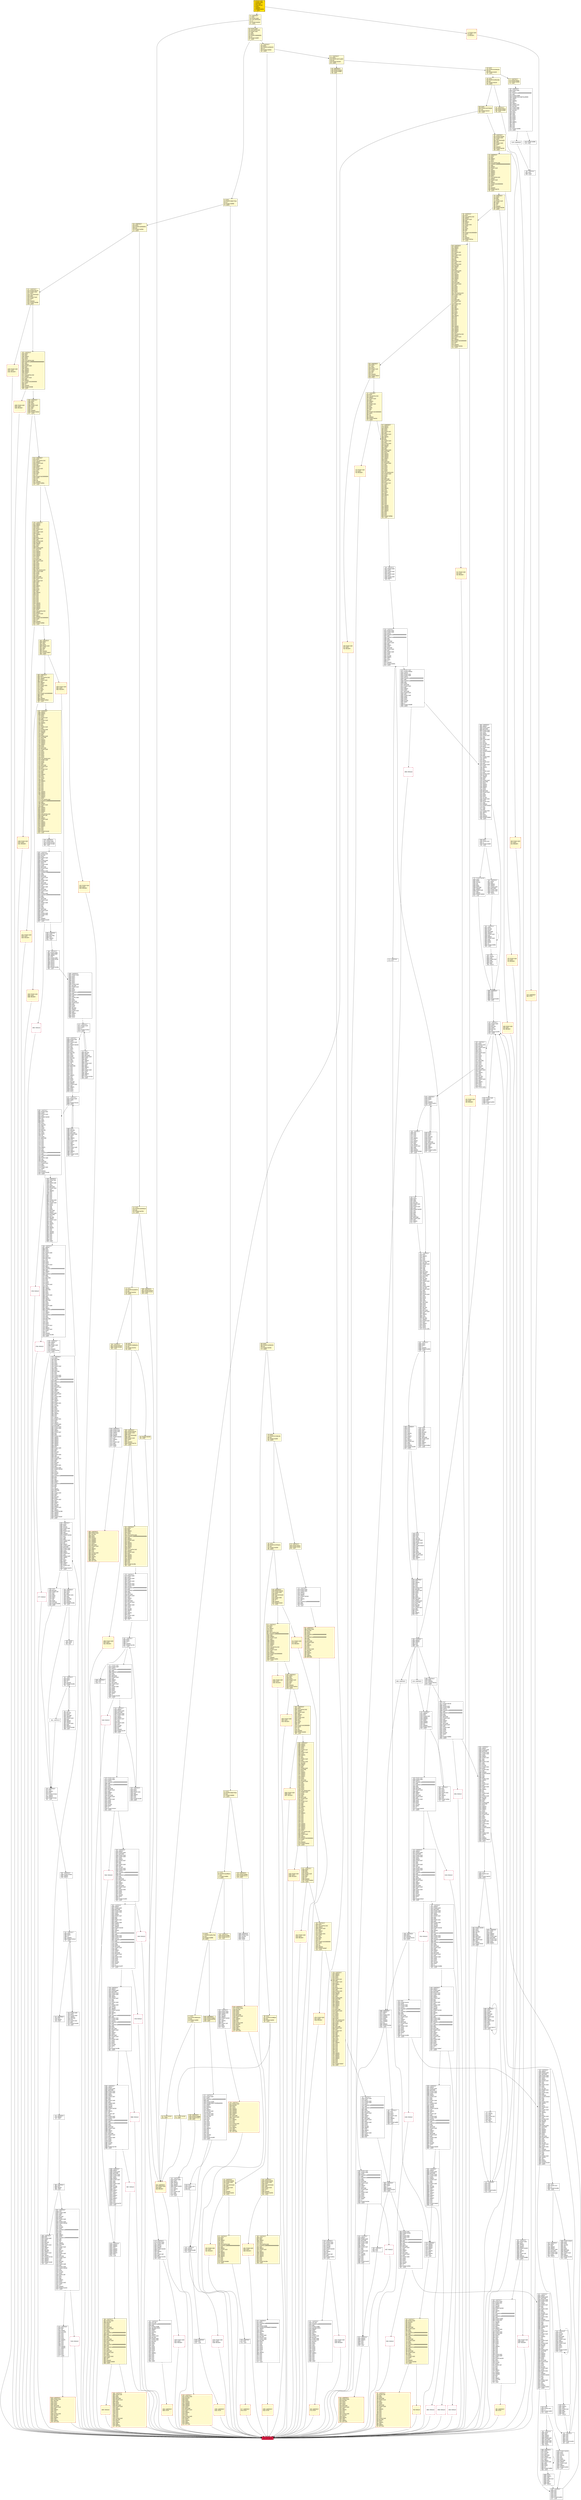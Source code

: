 digraph G {
bgcolor=transparent rankdir=UD;
node [shape=box style=filled color=black fillcolor=white fontname=arial fontcolor=black];
374 [label="374: JUMPDEST\l375: DUP3\l376: ADD\l377: DUP4\l378: PUSH1 0x20\l380: DUP3\l381: ADD\l382: GT\l383: ISZERO\l384: PUSH2 0x0188\l387: JUMPI\l" fillcolor=lemonchiffon ];
5178 [label="5178: JUMPDEST\l5179: PUSH1 0x03\l5181: PUSH1 0x01\l5183: SWAP1\l5184: SLOAD\l5185: SWAP1\l5186: PUSH2 0x0100\l5189: EXP\l5190: SWAP1\l5191: DIV\l5192: PUSH1 0xff\l5194: AND\l5195: PUSH2 0x1453\l5198: JUMPI\l" ];
102 [label="102: JUMPDEST\l103: DUP1\l104: PUSH4 0x846d9491\l109: EQ\l110: PUSH2 0x0583\l113: JUMPI\l" fillcolor=lemonchiffon ];
422 [label="422: PUSH1 0x00\l424: DUP1\l425: REVERT\l" fillcolor=lemonchiffon shape=Msquare color=crimson ];
7008 [label="7008: DUP1\l7009: MLOAD\l7010: PUSH1 0xff\l7012: NOT\l7013: AND\l7014: DUP4\l7015: DUP1\l7016: ADD\l7017: OR\l7018: DUP6\l7019: SSTORE\l7020: PUSH2 0x1b9e\l7023: JUMP\l" ];
207 [label="207: PUSH2 0x0100\l210: JUMP\l" fillcolor=lemonchiffon ];
261 [label="261: JUMPDEST\l262: PUSH2 0x010d\l265: PUSH2 0x08b2\l268: JUMP\l" fillcolor=lemonchiffon ];
1409 [label="1409: JUMPDEST\l1410: STOP\l" fillcolor=lemonchiffon shape=Msquare color=crimson ];
2859 [label="2859: JUMPDEST\l2860: POP\l2861: POP\l2862: POP\l2863: POP\l2864: POP\l2865: PUSH2 0x1824\l2868: JUMP\l" ];
2408 [label="2408: JUMPDEST\l2409: PUSH1 0x00\l2411: PUSH1 0x01\l2413: SWAP1\l2414: SLOAD\l2415: SWAP1\l2416: PUSH2 0x0100\l2419: EXP\l2420: SWAP1\l2421: DIV\l2422: PUSH20 0xffffffffffffffffffffffffffffffffffffffff\l2443: AND\l2444: PUSH20 0xffffffffffffffffffffffffffffffffffffffff\l2465: AND\l2466: PUSH2 0x08fc\l2469: PUSH1 0x01\l2471: SLOAD\l2472: SWAP1\l2473: DUP2\l2474: ISZERO\l2475: MUL\l2476: SWAP1\l2477: PUSH1 0x40\l2479: MLOAD\l2480: PUSH1 0x00\l2482: PUSH1 0x40\l2484: MLOAD\l2485: DUP1\l2486: DUP4\l2487: SUB\l2488: DUP2\l2489: DUP6\l2490: DUP9\l2491: DUP9\l2492: CALL\l2493: SWAP4\l2494: POP\l2495: POP\l2496: POP\l2497: POP\l2498: POP\l2499: PUSH1 0x01\l2501: PUSH1 0x00\l2503: DUP1\l2504: PUSH2 0x0100\l2507: EXP\l2508: DUP2\l2509: SLOAD\l2510: DUP2\l2511: PUSH1 0xff\l2513: MUL\l2514: NOT\l2515: AND\l2516: SWAP1\l2517: DUP4\l2518: ISZERO\l2519: ISZERO\l2520: MUL\l2521: OR\l2522: SWAP1\l2523: SSTORE\l2524: POP\l2525: JUMP\l" ];
4777 [label="4777: INVALID\l" shape=Msquare color=crimson ];
6428 [label="6428: DUP1\l6429: DUP3\l6430: SUB\l6431: DUP1\l6432: MLOAD\l6433: PUSH1 0x01\l6435: DUP4\l6436: PUSH1 0x20\l6438: SUB\l6439: PUSH2 0x0100\l6442: EXP\l6443: SUB\l6444: NOT\l6445: AND\l6446: DUP2\l6447: MSTORE\l6448: PUSH1 0x20\l6450: ADD\l6451: SWAP2\l6452: POP\l" ];
6144 [label="6144: POP\l6145: PUSH1 0x01\l6147: DUP1\l6148: EQ\l" ];
2816 [label="2816: JUMPDEST\l2817: DUP3\l2818: ADD\l2819: SWAP2\l2820: SWAP1\l2821: PUSH1 0x00\l2823: MSTORE\l2824: PUSH1 0x20\l2826: PUSH1 0x00\l2828: SHA3\l2829: SWAP1\l" ];
136 [label="136: DUP1\l137: PUSH4 0xb6befece\l142: EQ\l143: PUSH2 0x0762\l146: JUMPI\l" fillcolor=lemonchiffon ];
3110 [label="3110: DUP3\l3111: SWAP1\l3112: SUB\l3113: PUSH1 0x1f\l3115: AND\l3116: DUP3\l3117: ADD\l3118: SWAP2\l" ];
5008 [label="5008: JUMPDEST\l5009: POP\l5010: PUSH1 0x60\l5012: DUP3\l5013: ADD\l5014: MLOAD\l5015: DUP2\l5016: PUSH1 0x03\l5018: ADD\l5019: SWAP1\l5020: DUP1\l5021: MLOAD\l5022: SWAP1\l5023: PUSH1 0x20\l5025: ADD\l5026: SWAP1\l5027: PUSH2 0x13ad\l5030: SWAP3\l5031: SWAP2\l5032: SWAP1\l5033: PUSH2 0x1b2f\l5036: JUMP\l" ];
6313 [label="6313: JUMPDEST\l6314: POP\l6315: SWAP3\l6316: POP\l6317: POP\l6318: POP\l6319: PUSH1 0x40\l6321: MLOAD\l6322: PUSH1 0x20\l6324: DUP2\l6325: DUP4\l6326: SUB\l6327: SUB\l6328: DUP2\l6329: MSTORE\l6330: SWAP1\l6331: PUSH1 0x40\l6333: MSTORE\l6334: DUP1\l6335: MLOAD\l6336: SWAP1\l6337: PUSH1 0x20\l6339: ADD\l6340: SHA3\l6341: DUP4\l6342: PUSH1 0x40\l6344: MLOAD\l6345: PUSH1 0x20\l6347: ADD\l6348: DUP1\l6349: DUP1\l6350: PUSH1 0x20\l6352: ADD\l6353: DUP3\l6354: DUP2\l6355: SUB\l6356: DUP3\l6357: MSTORE\l6358: DUP4\l6359: DUP2\l6360: DUP2\l6361: MLOAD\l6362: DUP2\l6363: MSTORE\l6364: PUSH1 0x20\l6366: ADD\l6367: SWAP2\l6368: POP\l6369: DUP1\l6370: MLOAD\l6371: SWAP1\l6372: PUSH1 0x20\l6374: ADD\l6375: SWAP1\l6376: DUP1\l6377: DUP4\l6378: DUP4\l6379: PUSH1 0x00\l" ];
4764 [label="4764: INVALID\l" shape=Msquare color=crimson ];
887 [label="887: JUMPDEST\l888: PUSH1 0x40\l890: MLOAD\l891: DUP1\l892: DUP3\l893: PUSH20 0xffffffffffffffffffffffffffffffffffffffff\l914: AND\l915: PUSH20 0xffffffffffffffffffffffffffffffffffffffff\l936: AND\l937: DUP2\l938: MSTORE\l939: PUSH1 0x20\l941: ADD\l942: SWAP2\l943: POP\l944: POP\l945: PUSH1 0x40\l947: MLOAD\l948: DUP1\l949: SWAP2\l950: SUB\l951: SWAP1\l952: RETURN\l" fillcolor=lemonchiffon shape=Msquare color=crimson ];
388 [label="388: PUSH1 0x00\l390: DUP1\l391: REVERT\l" fillcolor=lemonchiffon shape=Msquare color=crimson ];
6023 [label="6023: JUMPDEST\l6024: DUP1\l6025: DUP1\l6026: PUSH1 0x01\l6028: ADD\l6029: SWAP2\l6030: POP\l6031: POP\l6032: PUSH2 0x14f2\l6035: JUMP\l" ];
5883 [label="5883: JUMPDEST\l5884: SWAP1\l5885: PUSH1 0x00\l5887: MSTORE\l5888: PUSH1 0x20\l5890: PUSH1 0x00\l5892: SHA3\l5893: SWAP1\l5894: PUSH1 0x07\l5896: MUL\l5897: ADD\l5898: PUSH1 0x06\l5900: ADD\l5901: PUSH1 0x00\l5903: SWAP1\l5904: SLOAD\l5905: SWAP1\l5906: PUSH2 0x0100\l5909: EXP\l5910: SWAP1\l5911: DIV\l5912: PUSH1 0xff\l5914: AND\l5915: PUSH1 0x02\l5917: PUSH1 0x00\l5919: DUP15\l5920: PUSH20 0xffffffffffffffffffffffffffffffffffffffff\l5941: AND\l5942: PUSH20 0xffffffffffffffffffffffffffffffffffffffff\l5963: AND\l5964: DUP2\l5965: MSTORE\l5966: PUSH1 0x20\l5968: ADD\l5969: SWAP1\l5970: DUP2\l5971: MSTORE\l5972: PUSH1 0x20\l5974: ADD\l5975: PUSH1 0x00\l5977: SHA3\l5978: DUP6\l5979: DUP2\l5980: SLOAD\l5981: DUP2\l5982: LT\l5983: PUSH2 0x1764\l5986: JUMPI\l" ];
2148 [label="2148: JUMPDEST\l2149: PUSH2 0x086c\l2152: PUSH2 0x17a7\l2155: JUMP\l" fillcolor=lemonchiffon ];
4385 [label="4385: PUSH1 0x02\l4387: PUSH1 0x00\l4389: DUP9\l4390: PUSH20 0xffffffffffffffffffffffffffffffffffffffff\l4411: AND\l4412: PUSH20 0xffffffffffffffffffffffffffffffffffffffff\l4433: AND\l4434: DUP2\l4435: MSTORE\l4436: PUSH1 0x20\l4438: ADD\l4439: SWAP1\l4440: DUP2\l4441: MSTORE\l4442: PUSH1 0x20\l4444: ADD\l4445: PUSH1 0x00\l4447: SHA3\l4448: DUP3\l4449: DUP2\l4450: SLOAD\l4451: DUP2\l4452: LT\l4453: PUSH2 0x116a\l4456: JUMPI\l" ];
3218 [label="3218: INVALID\l" shape=Msquare color=crimson ];
3933 [label="3933: JUMPDEST\l3934: SWAP1\l3935: PUSH1 0x00\l3937: MSTORE\l3938: PUSH1 0x20\l3940: PUSH1 0x00\l3942: SHA3\l3943: SWAP1\l3944: PUSH1 0x07\l3946: MUL\l3947: ADD\l3948: PUSH1 0x02\l3950: ADD\l3951: DUP1\l3952: SLOAD\l3953: PUSH1 0x01\l3955: DUP2\l3956: PUSH1 0x01\l3958: AND\l3959: ISZERO\l3960: PUSH2 0x0100\l3963: MUL\l3964: SUB\l3965: AND\l3966: PUSH1 0x02\l3968: SWAP1\l3969: DIV\l3970: DUP1\l3971: PUSH1 0x1f\l3973: ADD\l3974: PUSH1 0x20\l3976: DUP1\l3977: SWAP2\l3978: DIV\l3979: MUL\l3980: PUSH1 0x20\l3982: ADD\l3983: PUSH1 0x40\l3985: MLOAD\l3986: SWAP1\l3987: DUP2\l3988: ADD\l3989: PUSH1 0x40\l3991: MSTORE\l3992: DUP1\l3993: SWAP3\l3994: SWAP2\l3995: SWAP1\l3996: DUP2\l3997: DUP2\l3998: MSTORE\l3999: PUSH1 0x20\l4001: ADD\l4002: DUP3\l4003: DUP1\l4004: SLOAD\l4005: PUSH1 0x01\l4007: DUP2\l4008: PUSH1 0x01\l4010: AND\l4011: ISZERO\l4012: PUSH2 0x0100\l4015: MUL\l4016: SUB\l4017: AND\l4018: PUSH1 0x02\l4020: SWAP1\l4021: DIV\l4022: DUP1\l4023: ISZERO\l4024: PUSH2 0x1002\l4027: JUMPI\l" ];
1912 [label="1912: JUMPDEST\l1913: DUP2\l1914: ADD\l1915: SWAP1\l1916: DUP1\l1917: DUP1\l1918: CALLDATALOAD\l1919: PUSH20 0xffffffffffffffffffffffffffffffffffffffff\l1940: AND\l1941: SWAP1\l1942: PUSH1 0x20\l1944: ADD\l1945: SWAP1\l1946: SWAP3\l1947: SWAP2\l1948: SWAP1\l1949: DUP1\l1950: CALLDATALOAD\l1951: SWAP1\l1952: PUSH1 0x20\l1954: ADD\l1955: SWAP1\l1956: SWAP3\l1957: SWAP2\l1958: SWAP1\l1959: POP\l1960: POP\l1961: POP\l1962: PUSH2 0x149e\l1965: JUMP\l" fillcolor=lemonchiffon ];
4486 [label="4486: JUMPDEST\l4487: POP\l4488: DUP1\l4489: DUP1\l4490: PUSH1 0x01\l4492: ADD\l4493: SWAP2\l4494: POP\l4495: POP\l4496: PUSH2 0x0f05\l4499: JUMP\l" ];
1645 [label="1645: JUMPDEST\l1646: DUP3\l1647: ADD\l1648: DUP4\l1649: PUSH1 0x20\l1651: DUP3\l1652: ADD\l1653: GT\l1654: ISZERO\l1655: PUSH2 0x067f\l1658: JUMPI\l" fillcolor=lemonchiffon ];
1429 [label="1429: PUSH1 0x00\l1431: DUP1\l1432: REVERT\l" fillcolor=lemonchiffon shape=Msquare color=crimson ];
4606 [label="4606: JUMPDEST\l4607: SWAP1\l4608: POP\l4609: DUP2\l4610: DUP4\l4611: PUSH1 0x00\l4613: ADD\l4614: DUP2\l4615: DUP2\l4616: MSTORE\l4617: POP\l4618: POP\l4619: DUP9\l4620: DUP4\l4621: PUSH1 0x20\l4623: ADD\l4624: SWAP1\l4625: PUSH20 0xffffffffffffffffffffffffffffffffffffffff\l4646: AND\l4647: SWAP1\l4648: DUP2\l4649: PUSH20 0xffffffffffffffffffffffffffffffffffffffff\l4670: AND\l4671: DUP2\l4672: MSTORE\l4673: POP\l4674: POP\l4675: DUP8\l4676: DUP4\l4677: PUSH1 0x40\l4679: ADD\l4680: DUP2\l4681: SWAP1\l4682: MSTORE\l4683: POP\l4684: DUP7\l4685: DUP4\l4686: PUSH1 0x60\l4688: ADD\l4689: DUP2\l4690: SWAP1\l4691: MSTORE\l4692: POP\l4693: DUP6\l4694: DUP4\l4695: PUSH1 0x80\l4697: ADD\l4698: SWAP1\l4699: PUSH20 0xffffffffffffffffffffffffffffffffffffffff\l4720: AND\l4721: SWAP1\l4722: DUP2\l4723: PUSH20 0xffffffffffffffffffffffffffffffffffffffff\l4744: AND\l4745: DUP2\l4746: MSTORE\l4747: POP\l4748: POP\l4749: DUP5\l4750: DUP4\l4751: PUSH1 0xc0\l4753: ADD\l4754: SWAP1\l4755: PUSH1 0x02\l4757: DUP2\l4758: GT\l4759: ISZERO\l4760: PUSH2 0x129d\l4763: JUMPI\l" ];
4358 [label="4358: JUMPDEST\l4359: POP\l4360: POP\l4361: POP\l4362: POP\l4363: POP\l4364: PUSH2 0x1824\l4367: JUMP\l" ];
2693 [label="2693: INVALID\l" shape=Msquare color=crimson ];
4329 [label="4329: JUMPDEST\l4330: DUP2\l4331: SLOAD\l4332: DUP2\l4333: MSTORE\l4334: SWAP1\l4335: PUSH1 0x01\l4337: ADD\l4338: SWAP1\l4339: PUSH1 0x20\l4341: ADD\l4342: DUP1\l4343: DUP4\l4344: GT\l4345: PUSH2 0x10e9\l4348: JUMPI\l" ];
6784 [label="6784: INVALID\l" shape=Msquare color=crimson ];
2526 [label="2526: JUMPDEST\l2527: PUSH1 0x00\l2529: DUP1\l2530: PUSH1 0x00\l2532: DUP1\l2533: PUSH1 0x00\l2535: DUP1\l2536: PUSH1 0x00\l2538: SWAP1\l2539: POP\l" ];
1088 [label="1088: JUMPDEST\l1089: SWAP2\l1090: SWAP1\l1091: DUP1\l1092: DUP1\l1093: PUSH1 0x1f\l1095: ADD\l1096: PUSH1 0x20\l1098: DUP1\l1099: SWAP2\l1100: DIV\l1101: MUL\l1102: PUSH1 0x20\l1104: ADD\l1105: PUSH1 0x40\l1107: MLOAD\l1108: SWAP1\l1109: DUP2\l1110: ADD\l1111: PUSH1 0x40\l1113: MSTORE\l1114: DUP1\l1115: SWAP4\l1116: SWAP3\l1117: SWAP2\l1118: SWAP1\l1119: DUP2\l1120: DUP2\l1121: MSTORE\l1122: PUSH1 0x20\l1124: ADD\l1125: DUP4\l1126: DUP4\l1127: DUP1\l1128: DUP3\l1129: DUP5\l1130: CALLDATACOPY\l1131: PUSH1 0x00\l1133: DUP2\l1134: DUP5\l1135: ADD\l1136: MSTORE\l1137: PUSH1 0x1f\l1139: NOT\l1140: PUSH1 0x1f\l1142: DUP3\l1143: ADD\l1144: AND\l1145: SWAP1\l1146: POP\l1147: DUP1\l1148: DUP4\l1149: ADD\l1150: SWAP3\l1151: POP\l1152: POP\l1153: POP\l1154: POP\l1155: POP\l1156: POP\l1157: POP\l1158: SWAP2\l1159: SWAP3\l1160: SWAP2\l1161: SWAP3\l1162: SWAP1\l1163: DUP1\l1164: CALLDATALOAD\l1165: SWAP1\l1166: PUSH1 0x20\l1168: ADD\l1169: SWAP1\l1170: PUSH5 0x0100000000\l1176: DUP2\l1177: GT\l1178: ISZERO\l1179: PUSH2 0x04a3\l1182: JUMPI\l" fillcolor=lemonchiffon ];
3715 [label="3715: JUMPDEST\l3716: SWAP4\l3717: SWAP8\l3718: SWAP3\l3719: SWAP7\l3720: POP\l3721: SWAP4\l3722: POP\l3723: SWAP4\l3724: POP\l3725: JUMP\l" ];
1508 [label="1508: PUSH1 0x00\l1510: DUP1\l1511: REVERT\l" fillcolor=lemonchiffon shape=Msquare color=crimson ];
5882 [label="5882: INVALID\l" shape=Msquare color=crimson ];
2876 [label="2876: POP\l2877: PUSH2 0x0c39\l2880: DUP9\l2881: PUSH1 0x02\l2883: PUSH1 0x00\l2885: DUP14\l2886: PUSH20 0xffffffffffffffffffffffffffffffffffffffff\l2907: AND\l2908: PUSH20 0xffffffffffffffffffffffffffffffffffffffff\l2929: AND\l2930: DUP2\l2931: MSTORE\l2932: PUSH1 0x20\l2934: ADD\l2935: SWAP1\l2936: DUP2\l2937: MSTORE\l2938: PUSH1 0x20\l2940: ADD\l2941: PUSH1 0x00\l2943: SHA3\l2944: DUP5\l2945: DUP2\l2946: SLOAD\l2947: DUP2\l2948: LT\l2949: PUSH2 0x0b8a\l2952: JUMPI\l" ];
147 [label="147: PUSH2 0x0100\l150: JUMP\l" fillcolor=lemonchiffon ];
281 [label="281: JUMPDEST\l282: PUSH2 0x0121\l285: PUSH2 0x094f\l288: JUMP\l" fillcolor=lemonchiffon ];
3845 [label="3845: JUMPDEST\l3846: DUP2\l3847: DUP2\l3848: LT\l3849: ISZERO\l3850: PUSH2 0x1194\l3853: JUMPI\l" ];
211 [label="211: JUMPDEST\l212: DUP1\l213: PUSH4 0x071ceb64\l218: EQ\l219: PUSH2 0x0105\l222: JUMPI\l" fillcolor=lemonchiffon ];
3310 [label="3310: INVALID\l" shape=Msquare color=crimson ];
5444 [label="5444: JUMPDEST\l5445: SWAP1\l5446: PUSH1 0x00\l5448: MSTORE\l5449: PUSH1 0x20\l5451: PUSH1 0x00\l5453: SHA3\l5454: SWAP1\l5455: PUSH1 0x07\l5457: MUL\l5458: ADD\l5459: PUSH1 0x05\l5461: ADD\l5462: SLOAD\l5463: DUP9\l5464: EQ\l5465: ISZERO\l5466: PUSH2 0x1787\l5469: JUMPI\l" ];
5259 [label="5259: JUMPDEST\l5260: PUSH1 0x03\l5262: PUSH1 0x01\l5264: SWAP1\l5265: SLOAD\l5266: SWAP1\l5267: PUSH2 0x0100\l5270: EXP\l5271: SWAP1\l5272: DIV\l5273: PUSH1 0xff\l5275: AND\l5276: DUP2\l5277: JUMP\l" ];
1343 [label="1343: JUMPDEST\l1344: PUSH2 0x0581\l1347: PUSH1 0x04\l1349: DUP1\l1350: CALLDATASIZE\l1351: SUB\l1352: PUSH1 0x20\l1354: DUP2\l1355: LT\l1356: ISZERO\l1357: PUSH2 0x0555\l1360: JUMPI\l" fillcolor=lemonchiffon ];
4296 [label="4296: PUSH2 0x0100\l4299: DUP1\l4300: DUP4\l4301: SLOAD\l4302: DIV\l4303: MUL\l4304: DUP4\l4305: MSTORE\l4306: SWAP2\l4307: PUSH1 0x20\l4309: ADD\l4310: SWAP2\l4311: PUSH2 0x1106\l4314: JUMP\l" ];
7051 [label="7051: DUP3\l7052: MLOAD\l7053: DUP3\l7054: SSTORE\l7055: SWAP2\l7056: PUSH1 0x20\l7058: ADD\l7059: SWAP2\l7060: SWAP1\l7061: PUSH1 0x01\l7063: ADD\l7064: SWAP1\l7065: PUSH2 0x1b82\l7068: JUMP\l" ];
3130 [label="3130: JUMPDEST\l3131: SWAP1\l3132: POP\l3133: PUSH1 0x01\l3135: ISZERO\l3136: ISZERO\l3137: DUP2\l3138: ISZERO\l3139: ISZERO\l3140: EQ\l3141: ISZERO\l3142: PUSH2 0x0e73\l3145: JUMPI\l" ];
2182 [label="2182: JUMPDEST\l2183: PUSH2 0x088e\l2186: PUSH2 0x17ba\l2189: JUMP\l" fillcolor=lemonchiffon ];
3854 [label="3854: PUSH1 0x00\l3856: PUSH2 0x100c\l3859: DUP7\l3860: PUSH1 0x02\l3862: PUSH1 0x00\l3864: DUP11\l3865: PUSH20 0xffffffffffffffffffffffffffffffffffffffff\l3886: AND\l3887: PUSH20 0xffffffffffffffffffffffffffffffffffffffff\l3908: AND\l3909: DUP2\l3910: MSTORE\l3911: PUSH1 0x20\l3913: ADD\l3914: SWAP1\l3915: DUP2\l3916: MSTORE\l3917: PUSH1 0x20\l3919: ADD\l3920: PUSH1 0x00\l3922: SHA3\l3923: DUP5\l3924: DUP2\l3925: SLOAD\l3926: DUP2\l3927: LT\l3928: PUSH2 0x0f5d\l3931: JUMPI\l" ];
2694 [label="2694: JUMPDEST\l2695: SWAP1\l2696: PUSH1 0x00\l2698: MSTORE\l2699: PUSH1 0x20\l2701: PUSH1 0x00\l2703: SHA3\l2704: SWAP1\l2705: PUSH1 0x07\l2707: MUL\l2708: ADD\l2709: PUSH1 0x02\l2711: ADD\l2712: DUP1\l2713: SLOAD\l2714: PUSH1 0x01\l2716: DUP2\l2717: PUSH1 0x01\l2719: AND\l2720: ISZERO\l2721: PUSH2 0x0100\l2724: MUL\l2725: SUB\l2726: AND\l2727: PUSH1 0x02\l2729: SWAP1\l2730: DIV\l2731: DUP1\l2732: PUSH1 0x1f\l2734: ADD\l2735: PUSH1 0x20\l2737: DUP1\l2738: SWAP2\l2739: DIV\l2740: MUL\l2741: PUSH1 0x20\l2743: ADD\l2744: PUSH1 0x40\l2746: MLOAD\l2747: SWAP1\l2748: DUP2\l2749: ADD\l2750: PUSH1 0x40\l2752: MSTORE\l2753: DUP1\l2754: SWAP3\l2755: SWAP2\l2756: SWAP1\l2757: DUP2\l2758: DUP2\l2759: MSTORE\l2760: PUSH1 0x20\l2762: ADD\l2763: DUP3\l2764: DUP1\l2765: SLOAD\l2766: PUSH1 0x01\l2768: DUP2\l2769: PUSH1 0x01\l2771: AND\l2772: ISZERO\l2773: PUSH2 0x0100\l2776: MUL\l2777: SUB\l2778: AND\l2779: PUSH1 0x02\l2781: SWAP1\l2782: DIV\l2783: DUP1\l2784: ISZERO\l2785: PUSH2 0x0b2b\l2788: JUMPI\l" ];
4369 [label="4369: JUMPDEST\l4370: SWAP1\l4371: POP\l4372: PUSH1 0x01\l4374: ISZERO\l4375: ISZERO\l4376: DUP2\l4377: ISZERO\l4378: ISZERO\l4379: EQ\l4380: ISZERO\l4381: PUSH2 0x1186\l4384: JUMPI\l" ];
7121 [label="7121: JUMPDEST\l7122: SWAP1\l7123: JUMP\l" ];
245 [label="245: DUP1\l246: PUSH4 0x327b5e98\l251: EQ\l252: PUSH2 0x0123\l255: JUMPI\l" fillcolor=lemonchiffon ];
2375 [label="2375: PUSH2 0x094c\l2378: JUMP\l" ];
3729 [label="3729: JUMPDEST\l3730: PUSH1 0x00\l3732: PUSH1 0x01\l3734: SWAP1\l3735: SLOAD\l3736: SWAP1\l3737: PUSH2 0x0100\l3740: EXP\l3741: SWAP1\l3742: DIV\l3743: PUSH20 0xffffffffffffffffffffffffffffffffffffffff\l3764: AND\l3765: DUP2\l3766: JUMP\l" ];
3219 [label="3219: JUMPDEST\l3220: SWAP1\l3221: PUSH1 0x00\l3223: MSTORE\l3224: PUSH1 0x20\l3226: PUSH1 0x00\l3228: SHA3\l3229: SWAP1\l3230: PUSH1 0x07\l3232: MUL\l3233: ADD\l3234: PUSH1 0x00\l3236: ADD\l3237: SLOAD\l3238: PUSH1 0x02\l3240: PUSH1 0x00\l3242: DUP13\l3243: PUSH20 0xffffffffffffffffffffffffffffffffffffffff\l3264: AND\l3265: PUSH20 0xffffffffffffffffffffffffffffffffffffffff\l3286: AND\l3287: DUP2\l3288: MSTORE\l3289: PUSH1 0x20\l3291: ADD\l3292: SWAP1\l3293: DUP2\l3294: MSTORE\l3295: PUSH1 0x20\l3297: ADD\l3298: PUSH1 0x00\l3300: SHA3\l3301: DUP4\l3302: DUP2\l3303: SLOAD\l3304: DUP2\l3305: LT\l3306: PUSH2 0x0cef\l3309: JUMPI\l" ];
971 [label="971: PUSH1 0x00\l973: DUP1\l974: REVERT\l" fillcolor=lemonchiffon shape=Msquare color=crimson ];
4069 [label="4069: JUMPDEST\l4070: DUP2\l4071: SLOAD\l4072: DUP2\l4073: MSTORE\l4074: SWAP1\l4075: PUSH1 0x01\l4077: ADD\l4078: SWAP1\l4079: PUSH1 0x20\l4081: ADD\l4082: DUP1\l4083: DUP4\l4084: GT\l4085: PUSH2 0x0fe5\l4088: JUMPI\l" ];
953 [label="953: JUMPDEST\l954: PUSH2 0x0529\l957: PUSH1 0x04\l959: DUP1\l960: CALLDATASIZE\l961: SUB\l962: PUSH1 0x60\l964: DUP2\l965: LT\l966: ISZERO\l967: PUSH2 0x03cf\l970: JUMPI\l" fillcolor=lemonchiffon ];
2380 [label="2380: JUMPDEST\l2381: POP\l2382: JUMP\l" ];
1054 [label="1054: JUMPDEST\l1055: DUP1\l1056: CALLDATALOAD\l1057: SWAP1\l1058: PUSH1 0x20\l1060: ADD\l1061: SWAP2\l1062: DUP5\l1063: PUSH1 0x01\l1065: DUP4\l1066: MUL\l1067: DUP5\l1068: ADD\l1069: GT\l1070: PUSH5 0x0100000000\l1076: DUP4\l1077: GT\l1078: OR\l1079: ISZERO\l1080: PUSH2 0x0440\l1083: JUMPI\l" fillcolor=lemonchiffon ];
1490 [label="1490: PUSH1 0x00\l1492: DUP1\l1493: REVERT\l" fillcolor=lemonchiffon shape=Msquare color=crimson ];
6840 [label="6840: JUMPDEST\l6841: PUSH1 0x40\l6843: MLOAD\l6844: DUP1\l6845: PUSH1 0xe0\l6847: ADD\l6848: PUSH1 0x40\l6850: MSTORE\l6851: DUP1\l6852: PUSH1 0x00\l6854: DUP2\l6855: MSTORE\l6856: PUSH1 0x20\l6858: ADD\l6859: PUSH1 0x00\l6861: PUSH20 0xffffffffffffffffffffffffffffffffffffffff\l6882: AND\l6883: DUP2\l6884: MSTORE\l6885: PUSH1 0x20\l6887: ADD\l6888: PUSH1 0x60\l6890: DUP2\l6891: MSTORE\l6892: PUSH1 0x20\l6894: ADD\l6895: PUSH1 0x60\l6897: DUP2\l6898: MSTORE\l6899: PUSH1 0x20\l6901: ADD\l6902: PUSH1 0x00\l6904: PUSH20 0xffffffffffffffffffffffffffffffffffffffff\l6925: AND\l6926: DUP2\l6927: MSTORE\l6928: PUSH1 0x20\l6930: ADD\l6931: PUSH1 0x00\l6933: DUP1\l6934: NOT\l6935: AND\l6936: DUP2\l6937: MSTORE\l6938: PUSH1 0x20\l6940: ADD\l6941: PUSH1 0x00\l6943: PUSH1 0x02\l6945: DUP2\l6946: GT\l6947: ISZERO\l6948: PUSH2 0x1b29\l6951: JUMPI\l" ];
1864 [label="1864: JUMPDEST\l1865: PUSH1 0x40\l1867: MLOAD\l1868: DUP1\l1869: DUP3\l1870: ISZERO\l1871: ISZERO\l1872: ISZERO\l1873: ISZERO\l1874: DUP2\l1875: MSTORE\l1876: PUSH1 0x20\l1878: ADD\l1879: SWAP2\l1880: POP\l1881: POP\l1882: PUSH1 0x40\l1884: MLOAD\l1885: DUP1\l1886: SWAP2\l1887: SUB\l1888: SWAP1\l1889: RETURN\l" fillcolor=lemonchiffon shape=Msquare color=crimson ];
6570 [label="6570: JUMPDEST\l6571: PUSH1 0x20\l6573: DUP4\l6574: LT\l6575: PUSH2 0x19cd\l6578: JUMPI\l" ];
1697 [label="1697: JUMPDEST\l1698: SWAP2\l1699: SWAP1\l1700: DUP1\l1701: DUP1\l1702: PUSH1 0x1f\l1704: ADD\l1705: PUSH1 0x20\l1707: DUP1\l1708: SWAP2\l1709: DIV\l1710: MUL\l1711: PUSH1 0x20\l1713: ADD\l1714: PUSH1 0x40\l1716: MLOAD\l1717: SWAP1\l1718: DUP2\l1719: ADD\l1720: PUSH1 0x40\l1722: MSTORE\l1723: DUP1\l1724: SWAP4\l1725: SWAP3\l1726: SWAP2\l1727: SWAP1\l1728: DUP2\l1729: DUP2\l1730: MSTORE\l1731: PUSH1 0x20\l1733: ADD\l1734: DUP4\l1735: DUP4\l1736: DUP1\l1737: DUP3\l1738: DUP5\l1739: CALLDATACOPY\l1740: PUSH1 0x00\l1742: DUP2\l1743: DUP5\l1744: ADD\l1745: MSTORE\l1746: PUSH1 0x1f\l1748: NOT\l1749: PUSH1 0x1f\l1751: DUP3\l1752: ADD\l1753: AND\l1754: SWAP1\l1755: POP\l1756: DUP1\l1757: DUP4\l1758: ADD\l1759: SWAP3\l1760: POP\l1761: POP\l1762: POP\l1763: POP\l1764: POP\l1765: POP\l1766: POP\l1767: SWAP2\l1768: SWAP3\l1769: SWAP2\l1770: SWAP3\l1771: SWAP1\l1772: DUP1\l1773: CALLDATALOAD\l1774: PUSH20 0xffffffffffffffffffffffffffffffffffffffff\l1795: AND\l1796: SWAP1\l1797: PUSH1 0x20\l1799: ADD\l1800: SWAP1\l1801: SWAP3\l1802: SWAP2\l1803: SWAP1\l1804: DUP1\l1805: CALLDATALOAD\l1806: PUSH1 0xff\l1808: AND\l1809: SWAP1\l1810: PUSH1 0x20\l1812: ADD\l1813: SWAP1\l1814: SWAP3\l1815: SWAP2\l1816: SWAP1\l1817: POP\l1818: POP\l1819: POP\l1820: PUSH2 0x11e0\l1823: JUMP\l" fillcolor=lemonchiffon ];
2797 [label="2797: PUSH2 0x0100\l2800: DUP1\l2801: DUP4\l2802: SLOAD\l2803: DIV\l2804: MUL\l2805: DUP4\l2806: MSTORE\l2807: SWAP2\l2808: PUSH1 0x20\l2810: ADD\l2811: SWAP2\l2812: PUSH2 0x0b2b\l2815: JUMP\l" ];
16 [label="16: JUMPDEST\l17: POP\l18: PUSH1 0x04\l20: CALLDATASIZE\l21: LT\l22: PUSH2 0x0100\l25: JUMPI\l" fillcolor=lemonchiffon ];
2869 [label="2869: JUMPDEST\l2870: DUP1\l2871: ISZERO\l2872: PUSH2 0x0c3a\l2875: JUMPI\l" ];
6074 [label="6074: JUMPDEST\l6075: PUSH1 0x00\l6077: DUP1\l6078: PUSH20 0xffffffffffffffffffffffffffffffffffffffff\l6099: AND\l6100: PUSH2 0x08fc\l6103: PUSH8 0x8ac7230489e80000\l6112: SWAP1\l6113: DUP2\l6114: ISZERO\l6115: MUL\l6116: SWAP1\l6117: PUSH1 0x40\l6119: MLOAD\l6120: PUSH1 0x00\l6122: PUSH1 0x40\l6124: MLOAD\l6125: DUP1\l6126: DUP4\l6127: SUB\l6128: DUP2\l6129: DUP6\l6130: DUP9\l6131: DUP9\l6132: CALL\l6133: SWAP4\l6134: POP\l6135: POP\l6136: POP\l6137: POP\l6138: ISZERO\l6139: DUP1\l6140: PUSH2 0x1805\l6143: JUMPI\l" ];
3664 [label="3664: JUMPDEST\l3665: SWAP1\l3666: PUSH1 0x00\l3668: MSTORE\l3669: PUSH1 0x20\l3671: PUSH1 0x00\l3673: SHA3\l3674: SWAP1\l3675: PUSH1 0x07\l3677: MUL\l3678: ADD\l3679: PUSH1 0x05\l3681: ADD\l3682: SLOAD\l3683: SWAP7\l3684: POP\l3685: SWAP7\l3686: POP\l3687: SWAP7\l3688: POP\l3689: SWAP7\l3690: POP\l3691: SWAP7\l3692: POP\l3693: POP\l3694: POP\l3695: PUSH2 0x0e83\l3698: JUMP\l" ];
196 [label="196: DUP1\l197: PUSH4 0x7bf98cbf\l202: EQ\l203: PUSH2 0x053f\l206: JUMPI\l" fillcolor=lemonchiffon ];
279 [label="279: JUMPDEST\l280: STOP\l" fillcolor=lemonchiffon shape=Msquare color=crimson ];
7093 [label="7093: JUMPDEST\l7094: DUP1\l7095: DUP3\l7096: GT\l7097: ISZERO\l7098: PUSH2 0x1bcd\l7101: JUMPI\l" ];
4503 [label="4503: JUMPDEST\l4504: SWAP4\l4505: SWAP3\l4506: POP\l4507: POP\l4508: POP\l4509: JUMP\l" ];
5543 [label="5543: JUMPDEST\l5544: SWAP1\l5545: PUSH1 0x00\l5547: MSTORE\l5548: PUSH1 0x20\l5550: PUSH1 0x00\l5552: SHA3\l5553: SWAP1\l5554: PUSH1 0x07\l5556: MUL\l5557: ADD\l5558: PUSH1 0x00\l5560: ADD\l5561: SLOAD\l5562: PUSH1 0x02\l5564: PUSH1 0x00\l5566: DUP12\l5567: PUSH20 0xffffffffffffffffffffffffffffffffffffffff\l5588: AND\l5589: PUSH20 0xffffffffffffffffffffffffffffffffffffffff\l5610: AND\l5611: DUP2\l5612: MSTORE\l5613: PUSH1 0x20\l5615: ADD\l5616: SWAP1\l5617: DUP2\l5618: MSTORE\l5619: PUSH1 0x20\l5621: ADD\l5622: PUSH1 0x00\l5624: SHA3\l5625: DUP3\l5626: DUP2\l5627: SLOAD\l5628: DUP2\l5629: LT\l5630: PUSH2 0x1603\l5633: JUMPI\l" ];
291 [label="291: JUMPDEST\l292: PUSH2 0x0293\l295: PUSH1 0x04\l297: DUP1\l298: CALLDATASIZE\l299: SUB\l300: PUSH1 0x60\l302: DUP2\l303: LT\l304: ISZERO\l305: PUSH2 0x0139\l308: JUMPI\l" fillcolor=lemonchiffon ];
7024 [label="7024: JUMPDEST\l7025: DUP3\l7026: DUP1\l7027: ADD\l7028: PUSH1 0x01\l7030: ADD\l7031: DUP6\l7032: SSTORE\l7033: DUP3\l7034: ISZERO\l7035: PUSH2 0x1b9e\l7038: JUMPI\l" ];
6192 [label="6192: PUSH1 0x00\l6194: SWAP1\l6195: POP\l6196: PUSH2 0x1954\l6199: JUMP\l" ];
2789 [label="2789: DUP1\l2790: PUSH1 0x1f\l2792: LT\l2793: PUSH2 0x0b00\l2796: JUMPI\l" ];
2192 [label="2192: JUMPDEST\l2193: PUSH2 0x0898\l2196: PUSH2 0x1812\l2199: JUMP\l" fillcolor=lemonchiffon ];
4586 [label="4586: JUMPDEST\l4587: PUSH1 0x00\l4589: TIMESTAMP\l4590: SWAP1\l4591: POP\l4592: PUSH1 0x00\l4594: PUSH2 0x11fe\l4597: DUP10\l4598: DUP10\l4599: DUP10\l4600: DUP10\l4601: DUP10\l4602: PUSH2 0x195a\l4605: JUMP\l" ];
1824 [label="1824: JUMPDEST\l1825: PUSH1 0x40\l1827: MLOAD\l1828: DUP1\l1829: DUP3\l1830: DUP2\l1831: MSTORE\l1832: PUSH1 0x20\l1834: ADD\l1835: SWAP2\l1836: POP\l1837: POP\l1838: PUSH1 0x40\l1840: MLOAD\l1841: DUP1\l1842: SWAP2\l1843: SUB\l1844: SWAP1\l1845: RETURN\l" fillcolor=lemonchiffon shape=Msquare color=crimson ];
309 [label="309: PUSH1 0x00\l311: DUP1\l312: REVERT\l" fillcolor=lemonchiffon shape=Msquare color=crimson ];
2087 [label="2087: INVALID\l" fillcolor=lemonchiffon shape=Msquare color=crimson ];
269 [label="269: JUMPDEST\l270: STOP\l" fillcolor=lemonchiffon shape=Msquare color=crimson ];
1321 [label="1321: JUMPDEST\l1322: PUSH1 0x40\l1324: MLOAD\l1325: DUP1\l1326: DUP3\l1327: DUP2\l1328: MSTORE\l1329: PUSH1 0x20\l1331: ADD\l1332: SWAP2\l1333: POP\l1334: POP\l1335: PUSH1 0x40\l1337: MLOAD\l1338: DUP1\l1339: SWAP2\l1340: SUB\l1341: SWAP1\l1342: RETURN\l" fillcolor=lemonchiffon shape=Msquare color=crimson ];
1846 [label="1846: JUMPDEST\l1847: PUSH2 0x073e\l1850: PUSH2 0x143a\l1853: JUMP\l" fillcolor=lemonchiffon ];
829 [label="829: PUSH1 0x00\l831: DUP1\l832: REVERT\l" fillcolor=lemonchiffon shape=Msquare color=crimson ];
5154 [label="5154: INVALID\l" shape=Msquare color=crimson ];
426 [label="426: JUMPDEST\l427: SWAP2\l428: SWAP1\l429: DUP1\l430: DUP1\l431: PUSH1 0x1f\l433: ADD\l434: PUSH1 0x20\l436: DUP1\l437: SWAP2\l438: DIV\l439: MUL\l440: PUSH1 0x20\l442: ADD\l443: PUSH1 0x40\l445: MLOAD\l446: SWAP1\l447: DUP2\l448: ADD\l449: PUSH1 0x40\l451: MSTORE\l452: DUP1\l453: SWAP4\l454: SWAP3\l455: SWAP2\l456: SWAP1\l457: DUP2\l458: DUP2\l459: MSTORE\l460: PUSH1 0x20\l462: ADD\l463: DUP4\l464: DUP4\l465: DUP1\l466: DUP3\l467: DUP5\l468: CALLDATACOPY\l469: PUSH1 0x00\l471: DUP2\l472: DUP5\l473: ADD\l474: MSTORE\l475: PUSH1 0x1f\l477: NOT\l478: PUSH1 0x1f\l480: DUP3\l481: ADD\l482: AND\l483: SWAP1\l484: POP\l485: DUP1\l486: DUP4\l487: ADD\l488: SWAP3\l489: POP\l490: POP\l491: POP\l492: POP\l493: POP\l494: POP\l495: POP\l496: SWAP2\l497: SWAP3\l498: SWAP2\l499: SWAP3\l500: SWAP1\l501: DUP1\l502: CALLDATALOAD\l503: SWAP1\l504: PUSH1 0x20\l506: ADD\l507: SWAP1\l508: PUSH5 0x0100000000\l514: DUP2\l515: GT\l516: ISZERO\l517: PUSH2 0x020d\l520: JUMPI\l" fillcolor=lemonchiffon ];
1494 [label="1494: JUMPDEST\l1495: DUP3\l1496: ADD\l1497: DUP4\l1498: PUSH1 0x20\l1500: DUP3\l1501: ADD\l1502: GT\l1503: ISZERO\l1504: PUSH2 0x05e8\l1507: JUMPI\l" fillcolor=lemonchiffon ];
6268 [label="6268: JUMPDEST\l6269: POP\l6270: POP\l6271: POP\l6272: POP\l6273: SWAP1\l6274: POP\l6275: SWAP1\l6276: DUP2\l6277: ADD\l6278: SWAP1\l6279: PUSH1 0x1f\l6281: AND\l6282: DUP1\l6283: ISZERO\l6284: PUSH2 0x18a9\l6287: JUMPI\l" ];
6686 [label="6686: JUMPDEST\l6687: PUSH1 0x01\l6689: DUP4\l6690: PUSH1 0x20\l6692: SUB\l6693: PUSH2 0x0100\l6696: EXP\l6697: SUB\l6698: DUP1\l6699: NOT\l6700: DUP3\l6701: MLOAD\l6702: AND\l6703: DUP2\l6704: DUP5\l6705: MLOAD\l6706: AND\l6707: DUP1\l6708: DUP3\l6709: OR\l6710: DUP6\l6711: MSTORE\l6712: POP\l6713: POP\l6714: POP\l6715: POP\l6716: POP\l6717: POP\l6718: SWAP1\l6719: POP\l6720: ADD\l6721: DUP4\l6722: PUSH20 0xffffffffffffffffffffffffffffffffffffffff\l6743: AND\l6744: PUSH20 0xffffffffffffffffffffffffffffffffffffffff\l6765: AND\l6766: PUSH1 0x60\l6768: SHL\l6769: DUP2\l6770: MSTORE\l6771: PUSH1 0x14\l6773: ADD\l6774: DUP3\l6775: PUSH1 0x02\l6777: DUP2\l6778: GT\l6779: ISZERO\l6780: PUSH2 0x1a81\l6783: JUMPI\l" ];
5371 [label="5371: PUSH1 0x02\l5373: PUSH1 0x00\l5375: DUP11\l5376: PUSH20 0xffffffffffffffffffffffffffffffffffffffff\l5397: AND\l5398: PUSH20 0xffffffffffffffffffffffffffffffffffffffff\l5419: AND\l5420: DUP2\l5421: MSTORE\l5422: PUSH1 0x20\l5424: ADD\l5425: SWAP1\l5426: DUP2\l5427: MSTORE\l5428: PUSH1 0x20\l5430: ADD\l5431: PUSH1 0x00\l5433: SHA3\l5434: DUP2\l5435: DUP2\l5436: SLOAD\l5437: DUP2\l5438: LT\l5439: PUSH2 0x1544\l5442: JUMPI\l" ];
1854 [label="1854: JUMPDEST\l1855: STOP\l" fillcolor=lemonchiffon shape=Msquare color=crimson ];
5155 [label="5155: JUMPDEST\l5156: MUL\l5157: OR\l5158: SWAP1\l5159: SSTORE\l5160: POP\l5161: POP\l5162: POP\l5163: POP\l5164: DUP1\l5165: SWAP4\l5166: POP\l5167: POP\l5168: POP\l5169: POP\l5170: SWAP6\l5171: SWAP5\l5172: POP\l5173: POP\l5174: POP\l5175: POP\l5176: POP\l5177: JUMP\l" ];
313 [label="313: JUMPDEST\l314: DUP2\l315: ADD\l316: SWAP1\l317: DUP1\l318: DUP1\l319: CALLDATALOAD\l320: PUSH20 0xffffffffffffffffffffffffffffffffffffffff\l341: AND\l342: SWAP1\l343: PUSH1 0x20\l345: ADD\l346: SWAP1\l347: SWAP3\l348: SWAP2\l349: SWAP1\l350: DUP1\l351: CALLDATALOAD\l352: SWAP1\l353: PUSH1 0x20\l355: ADD\l356: SWAP1\l357: PUSH5 0x0100000000\l363: DUP2\l364: GT\l365: ISZERO\l366: PUSH2 0x0176\l369: JUMPI\l" fillcolor=lemonchiffon ];
3713 [label="3713: JUMPDEST\l3714: POP\l" ];
1856 [label="1856: JUMPDEST\l1857: PUSH2 0x0748\l1860: PUSH2 0x148b\l1863: JUMP\l" fillcolor=lemonchiffon ];
289 [label="289: JUMPDEST\l290: STOP\l" fillcolor=lemonchiffon shape=Msquare color=crimson ];
6408 [label="6408: JUMPDEST\l6409: POP\l6410: POP\l6411: POP\l6412: POP\l6413: SWAP1\l6414: POP\l6415: SWAP1\l6416: DUP2\l6417: ADD\l6418: SWAP1\l6419: PUSH1 0x1f\l6421: AND\l6422: DUP1\l6423: ISZERO\l6424: PUSH2 0x1935\l6427: JUMPI\l" ];
4500 [label="4500: JUMPDEST\l4501: POP\l4502: POP\l" ];
6036 [label="6036: JUMPDEST\l6037: POP\l6038: POP\l" ];
98 [label="98: PUSH2 0x0100\l101: JUMP\l" fillcolor=lemonchiffon ];
5634 [label="5634: INVALID\l" shape=Msquare color=crimson ];
2226 [label="2226: JUMPDEST\l2227: PUSH1 0x03\l2229: PUSH1 0x00\l2231: SWAP1\l2232: SLOAD\l2233: SWAP1\l2234: PUSH2 0x0100\l2237: EXP\l2238: SWAP1\l2239: DIV\l2240: PUSH1 0xff\l2242: AND\l2243: PUSH2 0x08cb\l2246: JUMPI\l" ];
5758 [label="5758: INVALID\l" shape=Msquare color=crimson ];
6180 [label="6180: JUMPDEST\l6181: PUSH1 0x00\l6183: DUP2\l6184: MLOAD\l6185: DUP4\l6186: MLOAD\l6187: EQ\l6188: PUSH2 0x1838\l6191: JUMPI\l" ];
2118 [label="2118: JUMPDEST\l2119: PUSH2 0x084e\l2122: PUSH2 0x17a1\l2125: JUMP\l" fillcolor=lemonchiffon ];
2404 [label="2404: PUSH1 0x00\l2406: DUP1\l2407: REVERT\l" shape=Msquare color=crimson ];
4349 [label="4349: DUP3\l4350: SWAP1\l4351: SUB\l4352: PUSH1 0x1f\l4354: AND\l4355: DUP3\l4356: ADD\l4357: SWAP2\l" ];
6149 [label="6149: JUMPDEST\l6150: ISZERO\l6151: PUSH2 0x180f\l6154: JUMPI\l" ];
4108 [label="4108: JUMPDEST\l4109: DUP1\l4110: ISZERO\l4111: PUSH2 0x1111\l4114: JUMPI\l" ];
781 [label="781: JUMPDEST\l782: PUSH1 0xff\l784: AND\l785: DUP2\l786: MSTORE\l787: PUSH1 0x20\l789: ADD\l790: DUP3\l791: DUP2\l792: MSTORE\l793: PUSH1 0x20\l795: ADD\l796: SWAP6\l797: POP\l798: POP\l799: POP\l800: POP\l801: POP\l802: POP\l803: PUSH1 0x40\l805: MLOAD\l806: DUP1\l807: SWAP2\l808: SUB\l809: SWAP1\l810: RETURN\l" fillcolor=lemonchiffon shape=Msquare color=crimson ];
6959 [label="6959: JUMPDEST\l6960: DUP3\l6961: DUP1\l6962: SLOAD\l6963: PUSH1 0x01\l6965: DUP2\l6966: PUSH1 0x01\l6968: AND\l6969: ISZERO\l6970: PUSH2 0x0100\l6973: MUL\l6974: SUB\l6975: AND\l6976: PUSH1 0x02\l6978: SWAP1\l6979: DIV\l6980: SWAP1\l6981: PUSH1 0x00\l6983: MSTORE\l6984: PUSH1 0x20\l6986: PUSH1 0x00\l6988: SHA3\l6989: SWAP1\l6990: PUSH1 0x1f\l6992: ADD\l6993: PUSH1 0x20\l6995: SWAP1\l6996: DIV\l6997: DUP2\l6998: ADD\l6999: SWAP3\l7000: DUP3\l7001: PUSH1 0x1f\l7003: LT\l7004: PUSH2 0x1b70\l7007: JUMPI\l" ];
151 [label="151: JUMPDEST\l152: DUP1\l153: PUSH4 0x354fc923\l158: GT\l159: PUSH2 0x00d3\l162: JUMPI\l" fillcolor=lemonchiffon ];
4055 [label="4055: JUMPDEST\l4056: DUP3\l4057: ADD\l4058: SWAP2\l4059: SWAP1\l4060: PUSH1 0x00\l4062: MSTORE\l4063: PUSH1 0x20\l4065: PUSH1 0x00\l4067: SHA3\l4068: SWAP1\l" ];
234 [label="234: DUP1\l235: PUSH4 0x294e1b8e\l240: EQ\l241: PUSH2 0x0119\l244: JUMPI\l" fillcolor=lemonchiffon ];
2830 [label="2830: JUMPDEST\l2831: DUP2\l2832: SLOAD\l2833: DUP2\l2834: MSTORE\l2835: SWAP1\l2836: PUSH1 0x01\l2838: ADD\l2839: SWAP1\l2840: PUSH1 0x20\l2842: ADD\l2843: DUP1\l2844: DUP4\l2845: GT\l2846: PUSH2 0x0b0e\l2849: JUMPI\l" ];
370 [label="370: PUSH1 0x00\l372: DUP1\l373: REVERT\l" fillcolor=lemonchiffon shape=Msquare color=crimson ];
1908 [label="1908: PUSH1 0x00\l1910: DUP1\l1911: REVERT\l" fillcolor=lemonchiffon shape=Msquare color=crimson ];
4028 [label="4028: DUP1\l4029: PUSH1 0x1f\l4031: LT\l4032: PUSH2 0x0fd7\l4035: JUMPI\l" ];
6241 [label="6241: JUMPDEST\l6242: DUP4\l6243: DUP2\l6244: LT\l6245: ISZERO\l6246: PUSH2 0x187c\l6249: JUMPI\l" ];
4192 [label="4192: INVALID\l" shape=Msquare color=crimson ];
125 [label="125: DUP1\l126: PUSH4 0xa3afd701\l131: EQ\l132: PUSH2 0x0740\l135: JUMPI\l" fillcolor=lemonchiffon ];
1205 [label="1205: JUMPDEST\l1206: DUP1\l1207: CALLDATALOAD\l1208: SWAP1\l1209: PUSH1 0x20\l1211: ADD\l1212: SWAP2\l1213: DUP5\l1214: PUSH1 0x01\l1216: DUP4\l1217: MUL\l1218: DUP5\l1219: ADD\l1220: GT\l1221: PUSH5 0x0100000000\l1227: DUP4\l1228: GT\l1229: OR\l1230: ISZERO\l1231: PUSH2 0x04d7\l1234: JUMPI\l" fillcolor=lemonchiffon ];
577 [label="577: JUMPDEST\l578: SWAP2\l579: SWAP1\l580: DUP1\l581: DUP1\l582: PUSH1 0x1f\l584: ADD\l585: PUSH1 0x20\l587: DUP1\l588: SWAP2\l589: DIV\l590: MUL\l591: PUSH1 0x20\l593: ADD\l594: PUSH1 0x40\l596: MLOAD\l597: SWAP1\l598: DUP2\l599: ADD\l600: PUSH1 0x40\l602: MSTORE\l603: DUP1\l604: SWAP4\l605: SWAP3\l606: SWAP2\l607: SWAP1\l608: DUP2\l609: DUP2\l610: MSTORE\l611: PUSH1 0x20\l613: ADD\l614: DUP4\l615: DUP4\l616: DUP1\l617: DUP3\l618: DUP5\l619: CALLDATACOPY\l620: PUSH1 0x00\l622: DUP2\l623: DUP5\l624: ADD\l625: MSTORE\l626: PUSH1 0x1f\l628: NOT\l629: PUSH1 0x1f\l631: DUP3\l632: ADD\l633: AND\l634: SWAP1\l635: POP\l636: DUP1\l637: DUP4\l638: ADD\l639: SWAP3\l640: POP\l641: POP\l642: POP\l643: POP\l644: POP\l645: POP\l646: POP\l647: SWAP2\l648: SWAP3\l649: SWAP2\l650: SWAP3\l651: SWAP1\l652: POP\l653: POP\l654: POP\l655: PUSH2 0x09de\l658: JUMP\l" fillcolor=lemonchiffon ];
76 [label="76: DUP1\l77: PUSH4 0xef5c27b6\l82: EQ\l83: PUSH2 0x0886\l86: JUMPI\l" fillcolor=lemonchiffon ];
1411 [label="1411: JUMPDEST\l1412: PUSH2 0x0720\l1415: PUSH1 0x04\l1417: DUP1\l1418: CALLDATASIZE\l1419: SUB\l1420: PUSH1 0xa0\l1422: DUP2\l1423: LT\l1424: ISZERO\l1425: PUSH2 0x0599\l1428: JUMPI\l" fillcolor=lemonchiffon ];
1361 [label="1361: PUSH1 0x00\l1363: DUP1\l1364: REVERT\l" fillcolor=lemonchiffon shape=Msquare color=crimson ];
3663 [label="3663: INVALID\l" shape=Msquare color=crimson ];
7102 [label="7102: PUSH1 0x00\l7104: DUP2\l7105: PUSH1 0x00\l7107: SWAP1\l7108: SSTORE\l7109: POP\l7110: PUSH1 0x01\l7112: ADD\l7113: PUSH2 0x1bb5\l7116: JUMP\l" ];
3129 [label="3129: JUMPDEST\l" ];
3311 [label="3311: JUMPDEST\l3312: SWAP1\l3313: PUSH1 0x00\l3315: MSTORE\l3316: PUSH1 0x20\l3318: PUSH1 0x00\l3320: SHA3\l3321: SWAP1\l3322: PUSH1 0x07\l3324: MUL\l3325: ADD\l3326: PUSH1 0x01\l3328: ADD\l3329: PUSH1 0x00\l3331: SWAP1\l3332: SLOAD\l3333: SWAP1\l3334: PUSH2 0x0100\l3337: EXP\l3338: SWAP1\l3339: DIV\l3340: PUSH20 0xffffffffffffffffffffffffffffffffffffffff\l3361: AND\l3362: PUSH1 0x02\l3364: PUSH1 0x00\l3366: DUP14\l3367: PUSH20 0xffffffffffffffffffffffffffffffffffffffff\l3388: AND\l3389: PUSH20 0xffffffffffffffffffffffffffffffffffffffff\l3410: AND\l3411: DUP2\l3412: MSTORE\l3413: PUSH1 0x20\l3415: ADD\l3416: SWAP1\l3417: DUP2\l3418: MSTORE\l3419: PUSH1 0x20\l3421: ADD\l3422: PUSH1 0x00\l3424: SHA3\l3425: DUP5\l3426: DUP2\l3427: SLOAD\l3428: DUP2\l3429: LT\l3430: PUSH2 0x0d6b\l3433: JUMPI\l" ];
3057 [label="3057: PUSH2 0x0100\l3060: DUP1\l3061: DUP4\l3062: SLOAD\l3063: DIV\l3064: MUL\l3065: DUP4\l3066: MSTORE\l3067: SWAP2\l3068: PUSH1 0x20\l3070: ADD\l3071: SWAP2\l3072: PUSH2 0x0c2f\l3075: JUMP\l" ];
877 [label="877: JUMPDEST\l878: STOP\l" fillcolor=lemonchiffon shape=Msquare color=crimson ];
7039 [label="7039: SWAP2\l7040: DUP3\l7041: ADD\l" ];
163 [label="163: DUP1\l164: PUSH4 0x354fc923\l169: EQ\l170: PUSH2 0x032b\l173: JUMPI\l" fillcolor=lemonchiffon ];
256 [label="256: JUMPDEST\l257: PUSH1 0x00\l259: DUP1\l260: REVERT\l" fillcolor=lemonchiffon shape=Msquare color=crimson ];
4288 [label="4288: DUP1\l4289: PUSH1 0x1f\l4291: LT\l4292: PUSH2 0x10db\l4295: JUMPI\l" ];
5470 [label="5470: PUSH1 0x02\l5472: PUSH1 0x00\l5474: DUP11\l5475: PUSH20 0xffffffffffffffffffffffffffffffffffffffff\l5496: AND\l5497: PUSH20 0xffffffffffffffffffffffffffffffffffffffff\l5518: AND\l5519: DUP2\l5520: MSTORE\l5521: PUSH1 0x20\l5523: ADD\l5524: SWAP1\l5525: DUP2\l5526: MSTORE\l5527: PUSH1 0x20\l5529: ADD\l5530: PUSH1 0x00\l5532: SHA3\l5533: DUP2\l5534: DUP2\l5535: SLOAD\l5536: DUP2\l5537: LT\l5538: PUSH2 0x15a7\l5541: JUMPI\l" ];
1201 [label="1201: PUSH1 0x00\l1203: DUP1\l1204: REVERT\l" fillcolor=lemonchiffon shape=Msquare color=crimson ];
3119 [label="3119: JUMPDEST\l3120: POP\l3121: POP\l3122: POP\l3123: POP\l3124: POP\l3125: PUSH2 0x1824\l3128: JUMP\l" ];
6490 [label="6490: JUMPDEST\l6491: PUSH1 0x00\l6493: DUP1\l6494: DUP7\l6495: DUP7\l6496: DUP7\l6497: DUP7\l6498: DUP7\l6499: PUSH1 0x40\l6501: MLOAD\l6502: PUSH1 0x20\l6504: ADD\l6505: DUP1\l6506: DUP7\l6507: PUSH20 0xffffffffffffffffffffffffffffffffffffffff\l6528: AND\l6529: PUSH20 0xffffffffffffffffffffffffffffffffffffffff\l6550: AND\l6551: PUSH1 0x60\l6553: SHL\l6554: DUP2\l6555: MSTORE\l6556: PUSH1 0x14\l6558: ADD\l6559: DUP6\l6560: DUP1\l6561: MLOAD\l6562: SWAP1\l6563: PUSH1 0x20\l6565: ADD\l6566: SWAP1\l6567: DUP1\l6568: DUP4\l6569: DUP4\l" ];
223 [label="223: DUP1\l224: PUSH4 0x216ea3a2\l229: EQ\l230: PUSH2 0x010f\l233: JUMPI\l" fillcolor=lemonchiffon ];
1890 [label="1890: JUMPDEST\l1891: PUSH2 0x07ae\l1894: PUSH1 0x04\l1896: DUP1\l1897: CALLDATASIZE\l1898: SUB\l1899: PUSH1 0x40\l1901: DUP2\l1902: LT\l1903: ISZERO\l1904: PUSH2 0x0778\l1907: JUMPI\l" fillcolor=lemonchiffon ];
0 [label="0: PUSH1 0x80\l2: PUSH1 0x40\l4: MSTORE\l5: CALLVALUE\l6: DUP1\l7: ISZERO\l8: PUSH2 0x0010\l11: JUMPI\l" fillcolor=lemonchiffon shape=Msquare fillcolor=gold ];
5542 [label="5542: INVALID\l" shape=Msquare color=crimson ];
1512 [label="1512: JUMPDEST\l1513: DUP1\l1514: CALLDATALOAD\l1515: SWAP1\l1516: PUSH1 0x20\l1518: ADD\l1519: SWAP2\l1520: DUP5\l1521: PUSH1 0x01\l1523: DUP4\l1524: MUL\l1525: DUP5\l1526: ADD\l1527: GT\l1528: PUSH5 0x0100000000\l1534: DUP4\l1535: GT\l1536: OR\l1537: ISZERO\l1538: PUSH2 0x060a\l1541: JUMPI\l" fillcolor=lemonchiffon ];
2190 [label="2190: JUMPDEST\l2191: STOP\l" fillcolor=lemonchiffon shape=Msquare color=crimson ];
2850 [label="2850: DUP3\l2851: SWAP1\l2852: SUB\l2853: PUSH1 0x1f\l2855: AND\l2856: DUP3\l2857: ADD\l2858: SWAP2\l" ];
6953 [label="6953: JUMPDEST\l6954: DUP2\l6955: MSTORE\l6956: POP\l6957: SWAP1\l6958: JUMP\l" ];
7117 [label="7117: JUMPDEST\l7118: POP\l7119: SWAP1\l7120: JUMP\l" ];
3076 [label="3076: JUMPDEST\l3077: DUP3\l3078: ADD\l3079: SWAP2\l3080: SWAP1\l3081: PUSH1 0x00\l3083: MSTORE\l3084: PUSH1 0x20\l3086: PUSH1 0x00\l3088: SHA3\l3089: SWAP1\l" ];
87 [label="87: DUP1\l88: PUSH4 0xf8a3a102\l93: EQ\l94: PUSH2 0x0890\l97: JUMPI\l" fillcolor=lemonchiffon ];
4115 [label="4115: POP\l4116: PUSH2 0x1110\l4119: DUP6\l4120: PUSH1 0x02\l4122: PUSH1 0x00\l4124: DUP11\l4125: PUSH20 0xffffffffffffffffffffffffffffffffffffffff\l4146: AND\l4147: PUSH20 0xffffffffffffffffffffffffffffffffffffffff\l4168: AND\l4169: DUP2\l4170: MSTORE\l4171: PUSH1 0x20\l4173: ADD\l4174: SWAP1\l4175: DUP2\l4176: MSTORE\l4177: PUSH1 0x20\l4179: ADD\l4180: PUSH1 0x00\l4182: SHA3\l4183: DUP5\l4184: DUP2\l4185: SLOAD\l4186: DUP2\l4187: LT\l4188: PUSH2 0x1061\l4191: JUMPI\l" ];
6159 [label="6159: JUMPDEST\l6160: POP\l6161: JUMP\l" ];
1966 [label="1966: JUMPDEST\l1967: PUSH1 0x40\l1969: MLOAD\l1970: DUP1\l1971: DUP7\l1972: DUP2\l1973: MSTORE\l1974: PUSH1 0x20\l1976: ADD\l1977: DUP6\l1978: PUSH20 0xffffffffffffffffffffffffffffffffffffffff\l1999: AND\l2000: PUSH20 0xffffffffffffffffffffffffffffffffffffffff\l2021: AND\l2022: DUP2\l2023: MSTORE\l2024: PUSH1 0x20\l2026: ADD\l2027: DUP5\l2028: PUSH20 0xffffffffffffffffffffffffffffffffffffffff\l2049: AND\l2050: PUSH20 0xffffffffffffffffffffffffffffffffffffffff\l2071: AND\l2072: DUP2\l2073: MSTORE\l2074: PUSH1 0x20\l2076: ADD\l2077: DUP4\l2078: PUSH1 0x02\l2080: DUP2\l2081: GT\l2082: ISZERO\l2083: PUSH2 0x0828\l2086: JUMPI\l" fillcolor=lemonchiffon ];
2251 [label="2251: JUMPDEST\l2252: CALLER\l2253: PUSH20 0xffffffffffffffffffffffffffffffffffffffff\l2274: AND\l2275: PUSH2 0x08fc\l2278: SELFBALANCE\l2279: SWAP1\l2280: DUP2\l2281: ISZERO\l2282: MUL\l2283: SWAP1\l2284: PUSH1 0x40\l2286: MLOAD\l2287: PUSH1 0x00\l2289: PUSH1 0x40\l2291: MLOAD\l2292: DUP1\l2293: DUP4\l2294: SUB\l2295: DUP2\l2296: DUP6\l2297: DUP9\l2298: DUP9\l2299: CALL\l2300: SWAP4\l2301: POP\l2302: POP\l2303: POP\l2304: POP\l2305: POP\l2306: JUMP\l" ];
2953 [label="2953: INVALID\l" shape=Msquare color=crimson ];
1546 [label="1546: JUMPDEST\l1547: SWAP2\l1548: SWAP1\l1549: DUP1\l1550: DUP1\l1551: PUSH1 0x1f\l1553: ADD\l1554: PUSH1 0x20\l1556: DUP1\l1557: SWAP2\l1558: DIV\l1559: MUL\l1560: PUSH1 0x20\l1562: ADD\l1563: PUSH1 0x40\l1565: MLOAD\l1566: SWAP1\l1567: DUP2\l1568: ADD\l1569: PUSH1 0x40\l1571: MSTORE\l1572: DUP1\l1573: SWAP4\l1574: SWAP3\l1575: SWAP2\l1576: SWAP1\l1577: DUP2\l1578: DUP2\l1579: MSTORE\l1580: PUSH1 0x20\l1582: ADD\l1583: DUP4\l1584: DUP4\l1585: DUP1\l1586: DUP3\l1587: DUP5\l1588: CALLDATACOPY\l1589: PUSH1 0x00\l1591: DUP2\l1592: DUP5\l1593: ADD\l1594: MSTORE\l1595: PUSH1 0x1f\l1597: NOT\l1598: PUSH1 0x1f\l1600: DUP3\l1601: ADD\l1602: AND\l1603: SWAP1\l1604: POP\l1605: DUP1\l1606: DUP4\l1607: ADD\l1608: SWAP3\l1609: POP\l1610: POP\l1611: POP\l1612: POP\l1613: POP\l1614: POP\l1615: POP\l1616: SWAP2\l1617: SWAP3\l1618: SWAP2\l1619: SWAP3\l1620: SWAP1\l1621: DUP1\l1622: CALLDATALOAD\l1623: SWAP1\l1624: PUSH1 0x20\l1626: ADD\l1627: SWAP1\l1628: PUSH5 0x0100000000\l1634: DUP2\l1635: GT\l1636: ISZERO\l1637: PUSH2 0x066d\l1640: JUMPI\l" fillcolor=lemonchiffon ];
1693 [label="1693: PUSH1 0x00\l1695: DUP1\l1696: REVERT\l" fillcolor=lemonchiffon shape=Msquare color=crimson ];
4098 [label="4098: JUMPDEST\l4099: POP\l4100: POP\l4101: POP\l4102: POP\l4103: POP\l4104: PUSH2 0x1824\l4107: JUMP\l" ];
6453 [label="6453: JUMPDEST\l6454: POP\l6455: SWAP3\l6456: POP\l6457: POP\l6458: POP\l6459: PUSH1 0x40\l6461: MLOAD\l6462: PUSH1 0x20\l6464: DUP2\l6465: DUP4\l6466: SUB\l6467: SUB\l6468: DUP2\l6469: MSTORE\l6470: SWAP1\l6471: PUSH1 0x40\l6473: MSTORE\l6474: DUP1\l6475: MLOAD\l6476: SWAP1\l6477: PUSH1 0x20\l6479: ADD\l6480: SHA3\l6481: EQ\l6482: SWAP1\l6483: POP\l" ];
1183 [label="1183: PUSH1 0x00\l1185: DUP1\l1186: REVERT\l" fillcolor=lemonchiffon shape=Msquare color=crimson ];
3049 [label="3049: DUP1\l3050: PUSH1 0x1f\l3052: LT\l3053: PUSH2 0x0c04\l3056: JUMPI\l" ];
6055 [label="6055: JUMPDEST\l6056: PUSH1 0x03\l6058: PUSH1 0x00\l6060: SWAP1\l6061: SLOAD\l6062: SWAP1\l6063: PUSH2 0x0100\l6066: EXP\l6067: SWAP1\l6068: DIV\l6069: PUSH1 0xff\l6071: AND\l6072: DUP2\l6073: JUMP\l" ];
3090 [label="3090: JUMPDEST\l3091: DUP2\l3092: SLOAD\l3093: DUP2\l3094: MSTORE\l3095: SWAP1\l3096: PUSH1 0x01\l3098: ADD\l3099: SWAP1\l3100: PUSH1 0x20\l3102: ADD\l3103: DUP1\l3104: DUP4\l3105: GT\l3106: PUSH2 0x0c12\l3109: JUMPI\l" ];
5988 [label="5988: JUMPDEST\l5989: SWAP1\l5990: PUSH1 0x00\l5992: MSTORE\l5993: PUSH1 0x20\l5995: PUSH1 0x00\l5997: SHA3\l5998: SWAP1\l5999: PUSH1 0x07\l6001: MUL\l6002: ADD\l6003: PUSH1 0x05\l6005: ADD\l6006: SLOAD\l6007: SWAP7\l6008: POP\l6009: SWAP7\l6010: POP\l6011: SWAP7\l6012: POP\l6013: SWAP7\l6014: POP\l6015: SWAP7\l6016: POP\l6017: POP\l6018: POP\l6019: PUSH2 0x1797\l6022: JUMP\l" ];
2156 [label="2156: JUMPDEST\l2157: PUSH1 0x40\l2159: MLOAD\l2160: DUP1\l2161: DUP3\l2162: ISZERO\l2163: ISZERO\l2164: ISZERO\l2165: ISZERO\l2166: DUP2\l2167: MSTORE\l2168: PUSH1 0x20\l2170: ADD\l2171: SWAP2\l2172: POP\l2173: POP\l2174: PUSH1 0x40\l2176: MLOAD\l2177: DUP1\l2178: SWAP2\l2179: SUB\l2180: SWAP1\l2181: RETURN\l" fillcolor=lemonchiffon shape=Msquare color=crimson ];
7069 [label="7069: JUMPDEST\l" ];
3559 [label="3559: JUMPDEST\l3560: SWAP1\l3561: PUSH1 0x00\l3563: MSTORE\l3564: PUSH1 0x20\l3566: PUSH1 0x00\l3568: SHA3\l3569: SWAP1\l3570: PUSH1 0x07\l3572: MUL\l3573: ADD\l3574: PUSH1 0x06\l3576: ADD\l3577: PUSH1 0x00\l3579: SWAP1\l3580: SLOAD\l3581: SWAP1\l3582: PUSH2 0x0100\l3585: EXP\l3586: SWAP1\l3587: DIV\l3588: PUSH1 0xff\l3590: AND\l3591: PUSH1 0x02\l3593: PUSH1 0x00\l3595: DUP16\l3596: PUSH20 0xffffffffffffffffffffffffffffffffffffffff\l3617: AND\l3618: PUSH20 0xffffffffffffffffffffffffffffffffffffffff\l3639: AND\l3640: DUP2\l3641: MSTORE\l3642: PUSH1 0x20\l3644: ADD\l3645: SWAP1\l3646: DUP2\l3647: MSTORE\l3648: PUSH1 0x20\l3650: ADD\l3651: PUSH1 0x00\l3653: SHA3\l3654: DUP7\l3655: DUP2\l3656: SLOAD\l3657: DUP2\l3658: LT\l3659: PUSH2 0x0e50\l3662: JUMPI\l" ];
6390 [label="6390: DUP1\l6391: DUP3\l6392: ADD\l6393: MLOAD\l6394: DUP2\l6395: DUP5\l6396: ADD\l6397: MSTORE\l6398: PUSH1 0x20\l6400: DUP2\l6401: ADD\l6402: SWAP1\l6403: POP\l6404: PUSH2 0x18ed\l6407: JUMP\l" ];
6039 [label="6039: JUMPDEST\l6040: SWAP3\l6041: SWAP6\l6042: POP\l6043: SWAP3\l6044: SWAP6\l6045: SWAP1\l6046: SWAP4\l6047: POP\l6048: JUMP\l" ];
4778 [label="4778: JUMPDEST\l4779: DUP2\l4780: MSTORE\l4781: POP\l4782: POP\l4783: DUP1\l4784: DUP4\l4785: PUSH1 0xa0\l4787: ADD\l4788: DUP2\l4789: DUP2\l4790: MSTORE\l4791: POP\l4792: POP\l4793: PUSH1 0x02\l4795: PUSH1 0x00\l4797: DUP11\l4798: PUSH20 0xffffffffffffffffffffffffffffffffffffffff\l4819: AND\l4820: PUSH20 0xffffffffffffffffffffffffffffffffffffffff\l4841: AND\l4842: DUP2\l4843: MSTORE\l4844: PUSH1 0x20\l4846: ADD\l4847: SWAP1\l4848: DUP2\l4849: MSTORE\l4850: PUSH1 0x20\l4852: ADD\l4853: PUSH1 0x00\l4855: SHA3\l4856: DUP4\l4857: SWAP1\l4858: DUP1\l4859: PUSH1 0x01\l4861: DUP2\l4862: SLOAD\l4863: ADD\l4864: DUP1\l4865: DUP3\l4866: SSTORE\l4867: DUP1\l4868: SWAP2\l4869: POP\l4870: POP\l4871: SWAP1\l4872: PUSH1 0x01\l4874: DUP3\l4875: SUB\l4876: SWAP1\l4877: PUSH1 0x00\l4879: MSTORE\l4880: PUSH1 0x20\l4882: PUSH1 0x00\l4884: SHA3\l4885: SWAP1\l4886: PUSH1 0x07\l4888: MUL\l4889: ADD\l4890: PUSH1 0x00\l4892: SWAP1\l4893: SWAP2\l4894: SWAP3\l4895: SWAP1\l4896: SWAP2\l4897: SWAP1\l4898: SWAP2\l4899: POP\l4900: PUSH1 0x00\l4902: DUP3\l4903: ADD\l4904: MLOAD\l4905: DUP2\l4906: PUSH1 0x00\l4908: ADD\l4909: SSTORE\l4910: PUSH1 0x20\l4912: DUP3\l4913: ADD\l4914: MLOAD\l4915: DUP2\l4916: PUSH1 0x01\l4918: ADD\l4919: PUSH1 0x00\l4921: PUSH2 0x0100\l4924: EXP\l4925: DUP2\l4926: SLOAD\l4927: DUP2\l4928: PUSH20 0xffffffffffffffffffffffffffffffffffffffff\l4949: MUL\l4950: NOT\l4951: AND\l4952: SWAP1\l4953: DUP4\l4954: PUSH20 0xffffffffffffffffffffffffffffffffffffffff\l4975: AND\l4976: MUL\l4977: OR\l4978: SWAP1\l4979: SSTORE\l4980: POP\l4981: PUSH1 0x40\l4983: DUP3\l4984: ADD\l4985: MLOAD\l4986: DUP2\l4987: PUSH1 0x02\l4989: ADD\l4990: SWAP1\l4991: DUP1\l4992: MLOAD\l4993: SWAP1\l4994: PUSH1 0x20\l4996: ADD\l4997: SWAP1\l4998: PUSH2 0x1390\l5001: SWAP3\l5002: SWAP2\l5003: SWAP1\l5004: PUSH2 0x1b2f\l5007: JUMP\l" ];
6605 [label="6605: JUMPDEST\l6606: PUSH1 0x01\l6608: DUP4\l6609: PUSH1 0x20\l6611: SUB\l6612: PUSH2 0x0100\l6615: EXP\l6616: SUB\l6617: DUP1\l6618: NOT\l6619: DUP3\l6620: MLOAD\l6621: AND\l6622: DUP2\l6623: DUP5\l6624: MLOAD\l6625: AND\l6626: DUP1\l6627: DUP3\l6628: OR\l6629: DUP6\l6630: MSTORE\l6631: POP\l6632: POP\l6633: POP\l6634: POP\l6635: POP\l6636: POP\l6637: SWAP1\l6638: POP\l6639: ADD\l6640: DUP5\l6641: DUP1\l6642: MLOAD\l6643: SWAP1\l6644: PUSH1 0x20\l6646: ADD\l6647: SWAP1\l6648: DUP1\l6649: DUP4\l6650: DUP4\l" ];
3558 [label="3558: INVALID\l" shape=Msquare color=crimson ];
6250 [label="6250: DUP1\l6251: DUP3\l6252: ADD\l6253: MLOAD\l6254: DUP2\l6255: DUP5\l6256: ADD\l6257: MSTORE\l6258: PUSH1 0x20\l6260: DUP2\l6261: ADD\l6262: SWAP1\l6263: POP\l6264: PUSH2 0x1861\l6267: JUMP\l" ];
2247 [label="2247: PUSH1 0x00\l2249: DUP1\l2250: REVERT\l" shape=Msquare color=crimson ];
1663 [label="1663: JUMPDEST\l1664: DUP1\l1665: CALLDATALOAD\l1666: SWAP1\l1667: PUSH1 0x20\l1669: ADD\l1670: SWAP2\l1671: DUP5\l1672: PUSH1 0x01\l1674: DUP4\l1675: MUL\l1676: DUP5\l1677: ADD\l1678: GT\l1679: PUSH5 0x0100000000\l1685: DUP4\l1686: GT\l1687: OR\l1688: ISZERO\l1689: PUSH2 0x06a1\l1692: JUMPI\l" fillcolor=lemonchiffon ];
6651 [label="6651: JUMPDEST\l6652: PUSH1 0x20\l6654: DUP4\l6655: LT\l6656: PUSH2 0x1a1e\l6659: JUMPI\l" ];
3767 [label="3767: JUMPDEST\l3768: PUSH1 0x00\l3770: DUP1\l3771: PUSH1 0x02\l3773: PUSH1 0x00\l3775: DUP7\l3776: PUSH20 0xffffffffffffffffffffffffffffffffffffffff\l3797: AND\l3798: PUSH20 0xffffffffffffffffffffffffffffffffffffffff\l3819: AND\l3820: DUP2\l3821: MSTORE\l3822: PUSH1 0x20\l3824: ADD\l3825: SWAP1\l3826: DUP2\l3827: MSTORE\l3828: PUSH1 0x20\l3830: ADD\l3831: PUSH1 0x00\l3833: SHA3\l3834: DUP1\l3835: SLOAD\l3836: SWAP1\l3837: POP\l3838: SWAP1\l3839: POP\l3840: PUSH1 0x00\l3842: DUP1\l3843: SWAP1\l3844: POP\l" ];
6484 [label="6484: JUMPDEST\l6485: SWAP3\l6486: SWAP2\l6487: POP\l6488: POP\l6489: JUMP\l" ];
185 [label="185: DUP1\l186: PUSH4 0x7974bc5c\l191: EQ\l192: PUSH2 0x03b9\l195: JUMPI\l" fillcolor=lemonchiffon ];
1235 [label="1235: PUSH1 0x00\l1237: DUP1\l1238: REVERT\l" fillcolor=lemonchiffon shape=Msquare color=crimson ];
5362 [label="5362: JUMPDEST\l5363: DUP2\l5364: DUP2\l5365: LT\l5366: ISZERO\l5367: PUSH2 0x1794\l5370: JUMPI\l" ];
1036 [label="1036: JUMPDEST\l1037: DUP3\l1038: ADD\l1039: DUP4\l1040: PUSH1 0x20\l1042: DUP3\l1043: ADD\l1044: GT\l1045: ISZERO\l1046: PUSH2 0x041e\l1049: JUMPI\l" fillcolor=lemonchiffon ];
6785 [label="6785: JUMPDEST\l6786: PUSH1 0xff\l6788: AND\l6789: PUSH1 0xf8\l6791: SHL\l6792: DUP2\l6793: MSTORE\l6794: PUSH1 0x01\l6796: ADD\l6797: SWAP6\l6798: POP\l6799: POP\l6800: POP\l6801: POP\l6802: POP\l6803: POP\l6804: PUSH1 0x40\l6806: MLOAD\l6807: PUSH1 0x20\l6809: DUP2\l6810: DUP4\l6811: SUB\l6812: SUB\l6813: DUP2\l6814: MSTORE\l6815: SWAP1\l6816: PUSH1 0x40\l6818: MSTORE\l6819: DUP1\l6820: MLOAD\l6821: SWAP1\l6822: PUSH1 0x20\l6824: ADD\l6825: SHA3\l6826: SWAP1\l6827: POP\l6828: DUP1\l6829: SWAP2\l6830: POP\l6831: POP\l6832: SWAP6\l6833: SWAP5\l6834: POP\l6835: POP\l6836: POP\l6837: POP\l6838: POP\l6839: JUMP\l" ];
114 [label="114: DUP1\l115: PUSH4 0x93459192\l120: EQ\l121: PUSH2 0x0736\l124: JUMPI\l" fillcolor=lemonchiffon ];
5037 [label="5037: JUMPDEST\l5038: POP\l5039: PUSH1 0x80\l5041: DUP3\l5042: ADD\l5043: MLOAD\l5044: DUP2\l5045: PUSH1 0x04\l5047: ADD\l5048: PUSH1 0x00\l5050: PUSH2 0x0100\l5053: EXP\l5054: DUP2\l5055: SLOAD\l5056: DUP2\l5057: PUSH20 0xffffffffffffffffffffffffffffffffffffffff\l5078: MUL\l5079: NOT\l5080: AND\l5081: SWAP1\l5082: DUP4\l5083: PUSH20 0xffffffffffffffffffffffffffffffffffffffff\l5104: AND\l5105: MUL\l5106: OR\l5107: SWAP1\l5108: SSTORE\l5109: POP\l5110: PUSH1 0xa0\l5112: DUP3\l5113: ADD\l5114: MLOAD\l5115: DUP2\l5116: PUSH1 0x05\l5118: ADD\l5119: SSTORE\l5120: PUSH1 0xc0\l5122: DUP3\l5123: ADD\l5124: MLOAD\l5125: DUP2\l5126: PUSH1 0x06\l5128: ADD\l5129: PUSH1 0x00\l5131: PUSH2 0x0100\l5134: EXP\l5135: DUP2\l5136: SLOAD\l5137: DUP2\l5138: PUSH1 0xff\l5140: MUL\l5141: NOT\l5142: AND\l5143: SWAP1\l5144: DUP4\l5145: PUSH1 0x02\l5147: DUP2\l5148: GT\l5149: ISZERO\l5150: PUSH2 0x1423\l5153: JUMPI\l" ];
5635 [label="5635: JUMPDEST\l5636: SWAP1\l5637: PUSH1 0x00\l5639: MSTORE\l5640: PUSH1 0x20\l5642: PUSH1 0x00\l5644: SHA3\l5645: SWAP1\l5646: PUSH1 0x07\l5648: MUL\l5649: ADD\l5650: PUSH1 0x01\l5652: ADD\l5653: PUSH1 0x00\l5655: SWAP1\l5656: SLOAD\l5657: SWAP1\l5658: PUSH2 0x0100\l5661: EXP\l5662: SWAP1\l5663: DIV\l5664: PUSH20 0xffffffffffffffffffffffffffffffffffffffff\l5685: AND\l5686: PUSH1 0x02\l5688: PUSH1 0x00\l5690: DUP13\l5691: PUSH20 0xffffffffffffffffffffffffffffffffffffffff\l5712: AND\l5713: PUSH20 0xffffffffffffffffffffffffffffffffffffffff\l5734: AND\l5735: DUP2\l5736: MSTORE\l5737: PUSH1 0x20\l5739: ADD\l5740: SWAP1\l5741: DUP2\l5742: MSTORE\l5743: PUSH1 0x20\l5745: ADD\l5746: PUSH1 0x00\l5748: SHA3\l5749: DUP4\l5750: DUP2\l5751: SLOAD\l5752: DUP2\l5753: LT\l5754: PUSH2 0x167f\l5757: JUMPI\l" ];
7083 [label="7083: JUMPDEST\l7084: POP\l7085: SWAP1\l7086: JUMP\l" ];
54 [label="54: DUP1\l55: PUSH4 0xbb2754ad\l60: EQ\l61: PUSH2 0x0846\l64: JUMPI\l" fillcolor=lemonchiffon ];
271 [label="271: JUMPDEST\l272: PUSH2 0x0117\l275: PUSH2 0x0903\l278: JUMP\l" fillcolor=lemonchiffon ];
43 [label="43: DUP1\l44: PUSH4 0xbb2754ad\l49: GT\l50: PUSH2 0x0066\l53: JUMPI\l" fillcolor=lemonchiffon ];
4193 [label="4193: JUMPDEST\l4194: SWAP1\l4195: PUSH1 0x00\l4197: MSTORE\l4198: PUSH1 0x20\l4200: PUSH1 0x00\l4202: SHA3\l4203: SWAP1\l4204: PUSH1 0x07\l4206: MUL\l4207: ADD\l4208: PUSH1 0x03\l4210: ADD\l4211: DUP1\l4212: SLOAD\l4213: PUSH1 0x01\l4215: DUP2\l4216: PUSH1 0x01\l4218: AND\l4219: ISZERO\l4220: PUSH2 0x0100\l4223: MUL\l4224: SUB\l4225: AND\l4226: PUSH1 0x02\l4228: SWAP1\l4229: DIV\l4230: DUP1\l4231: PUSH1 0x1f\l4233: ADD\l4234: PUSH1 0x20\l4236: DUP1\l4237: SWAP2\l4238: DIV\l4239: MUL\l4240: PUSH1 0x20\l4242: ADD\l4243: PUSH1 0x40\l4245: MLOAD\l4246: SWAP1\l4247: DUP2\l4248: ADD\l4249: PUSH1 0x40\l4251: MSTORE\l4252: DUP1\l4253: SWAP3\l4254: SWAP2\l4255: SWAP1\l4256: DUP2\l4257: DUP2\l4258: MSTORE\l4259: PUSH1 0x20\l4261: ADD\l4262: DUP3\l4263: DUP1\l4264: SLOAD\l4265: PUSH1 0x01\l4267: DUP2\l4268: PUSH1 0x01\l4270: AND\l4271: ISZERO\l4272: PUSH2 0x0100\l4275: MUL\l4276: SUB\l4277: AND\l4278: PUSH1 0x02\l4280: SWAP1\l4281: DIV\l4282: DUP1\l4283: ISZERO\l4284: PUSH2 0x1106\l4287: JUMPI\l" ];
1239 [label="1239: JUMPDEST\l1240: SWAP2\l1241: SWAP1\l1242: DUP1\l1243: DUP1\l1244: PUSH1 0x1f\l1246: ADD\l1247: PUSH1 0x20\l1249: DUP1\l1250: SWAP2\l1251: DIV\l1252: MUL\l1253: PUSH1 0x20\l1255: ADD\l1256: PUSH1 0x40\l1258: MLOAD\l1259: SWAP1\l1260: DUP2\l1261: ADD\l1262: PUSH1 0x40\l1264: MSTORE\l1265: DUP1\l1266: SWAP4\l1267: SWAP3\l1268: SWAP2\l1269: SWAP1\l1270: DUP2\l1271: DUP2\l1272: MSTORE\l1273: PUSH1 0x20\l1275: ADD\l1276: DUP4\l1277: DUP4\l1278: DUP1\l1279: DUP3\l1280: DUP5\l1281: CALLDATACOPY\l1282: PUSH1 0x00\l1284: DUP2\l1285: DUP5\l1286: ADD\l1287: MSTORE\l1288: PUSH1 0x1f\l1290: NOT\l1291: PUSH1 0x1f\l1293: DUP3\l1294: ADD\l1295: AND\l1296: SWAP1\l1297: POP\l1298: DUP1\l1299: DUP4\l1300: ADD\l1301: SWAP3\l1302: POP\l1303: POP\l1304: POP\l1305: POP\l1306: POP\l1307: POP\l1308: POP\l1309: SWAP2\l1310: SWAP3\l1311: SWAP2\l1312: SWAP3\l1313: SWAP1\l1314: POP\l1315: POP\l1316: POP\l1317: PUSH2 0x0eb7\l1320: JUMP\l" fillcolor=lemonchiffon ];
2379 [label="2379: JUMPDEST\l" ];
975 [label="975: JUMPDEST\l976: DUP2\l977: ADD\l978: SWAP1\l979: DUP1\l980: DUP1\l981: CALLDATALOAD\l982: PUSH20 0xffffffffffffffffffffffffffffffffffffffff\l1003: AND\l1004: SWAP1\l1005: PUSH1 0x20\l1007: ADD\l1008: SWAP1\l1009: SWAP3\l1010: SWAP2\l1011: SWAP1\l1012: DUP1\l1013: CALLDATALOAD\l1014: SWAP1\l1015: PUSH1 0x20\l1017: ADD\l1018: SWAP1\l1019: PUSH5 0x0100000000\l1025: DUP2\l1026: GT\l1027: ISZERO\l1028: PUSH2 0x040c\l1031: JUMPI\l" fillcolor=lemonchiffon ];
1433 [label="1433: JUMPDEST\l1434: DUP2\l1435: ADD\l1436: SWAP1\l1437: DUP1\l1438: DUP1\l1439: CALLDATALOAD\l1440: PUSH20 0xffffffffffffffffffffffffffffffffffffffff\l1461: AND\l1462: SWAP1\l1463: PUSH1 0x20\l1465: ADD\l1466: SWAP1\l1467: SWAP3\l1468: SWAP2\l1469: SWAP1\l1470: DUP1\l1471: CALLDATALOAD\l1472: SWAP1\l1473: PUSH1 0x20\l1475: ADD\l1476: SWAP1\l1477: PUSH5 0x0100000000\l1483: DUP2\l1484: GT\l1485: ISZERO\l1486: PUSH2 0x05d6\l1489: JUMPI\l" fillcolor=lemonchiffon ];
2383 [label="2383: JUMPDEST\l2384: PUSH1 0x00\l2386: DUP1\l2387: SWAP1\l2388: SLOAD\l2389: SWAP1\l2390: PUSH2 0x0100\l2393: EXP\l2394: SWAP1\l2395: DIV\l2396: PUSH1 0xff\l2398: AND\l2399: ISZERO\l2400: PUSH2 0x0968\l2403: JUMPI\l" ];
6952 [label="6952: INVALID\l" shape=Msquare color=crimson ];
65 [label="65: DUP1\l66: PUSH4 0xee89bcfc\l71: EQ\l72: PUSH2 0x0864\l75: JUMPI\l" fillcolor=lemonchiffon ];
174 [label="174: DUP1\l175: PUSH4 0x70a9ca9c\l180: EQ\l181: PUSH2 0x036f\l184: JUMPI\l" fillcolor=lemonchiffon ];
6288 [label="6288: DUP1\l6289: DUP3\l6290: SUB\l6291: DUP1\l6292: MLOAD\l6293: PUSH1 0x01\l6295: DUP4\l6296: PUSH1 0x20\l6298: SUB\l6299: PUSH2 0x0100\l6302: EXP\l6303: SUB\l6304: NOT\l6305: AND\l6306: DUP2\l6307: MSTORE\l6308: PUSH1 0x20\l6310: ADD\l6311: SWAP2\l6312: POP\l" ];
573 [label="573: PUSH1 0x00\l575: DUP1\l576: REVERT\l" fillcolor=lemonchiffon shape=Msquare color=crimson ];
1084 [label="1084: PUSH1 0x00\l1086: DUP1\l1087: REVERT\l" fillcolor=lemonchiffon shape=Msquare color=crimson ];
4036 [label="4036: PUSH2 0x0100\l4039: DUP1\l4040: DUP4\l4041: SLOAD\l4042: DIV\l4043: MUL\l4044: DUP4\l4045: MSTORE\l4046: SWAP2\l4047: PUSH1 0x20\l4049: ADD\l4050: SWAP2\l4051: PUSH2 0x1002\l4054: JUMP\l" ];
2200 [label="2200: JUMPDEST\l2201: PUSH1 0x40\l2203: MLOAD\l2204: DUP1\l2205: DUP3\l2206: ISZERO\l2207: ISZERO\l2208: ISZERO\l2209: ISZERO\l2210: DUP2\l2211: MSTORE\l2212: PUSH1 0x20\l2214: ADD\l2215: SWAP2\l2216: POP\l2217: POP\l2218: PUSH1 0x40\l2220: MLOAD\l2221: DUP1\l2222: SWAP2\l2223: SUB\l2224: SWAP1\l2225: RETURN\l" fillcolor=lemonchiffon shape=Msquare color=crimson ];
4458 [label="4458: JUMPDEST\l4459: SWAP1\l4460: PUSH1 0x00\l4462: MSTORE\l4463: PUSH1 0x20\l4465: PUSH1 0x00\l4467: SHA3\l4468: SWAP1\l4469: PUSH1 0x07\l4471: MUL\l4472: ADD\l4473: PUSH1 0x05\l4475: ADD\l4476: SLOAD\l4477: SWAP4\l4478: POP\l4479: POP\l4480: POP\l4481: POP\l4482: PUSH2 0x1197\l4485: JUMP\l" ];
1542 [label="1542: PUSH1 0x00\l1544: DUP1\l1545: REVERT\l" fillcolor=lemonchiffon shape=Msquare color=crimson ];
2540 [label="2540: JUMPDEST\l2541: PUSH1 0x02\l2543: PUSH1 0x00\l2545: DUP11\l2546: PUSH20 0xffffffffffffffffffffffffffffffffffffffff\l2567: AND\l2568: PUSH20 0xffffffffffffffffffffffffffffffffffffffff\l2589: AND\l2590: DUP2\l2591: MSTORE\l2592: PUSH1 0x20\l2594: ADD\l2595: SWAP1\l2596: DUP2\l2597: MSTORE\l2598: PUSH1 0x20\l2600: ADD\l2601: PUSH1 0x00\l2603: SHA3\l2604: DUP1\l2605: SLOAD\l2606: SWAP1\l2607: POP\l2608: DUP2\l2609: LT\l2610: ISZERO\l2611: PUSH2 0x0e81\l2614: JUMPI\l" ];
521 [label="521: PUSH1 0x00\l523: DUP1\l524: REVERT\l" fillcolor=lemonchiffon shape=Msquare color=crimson ];
3726 [label="3726: JUMPDEST\l3727: POP\l3728: JUMP\l" ];
1032 [label="1032: PUSH1 0x00\l1034: DUP1\l1035: REVERT\l" fillcolor=lemonchiffon shape=Msquare color=crimson ];
5203 [label="5203: JUMPDEST\l5204: CALLER\l5205: PUSH20 0xffffffffffffffffffffffffffffffffffffffff\l5226: AND\l5227: PUSH2 0x08fc\l5230: SELFBALANCE\l5231: SWAP1\l5232: DUP2\l5233: ISZERO\l5234: MUL\l5235: SWAP1\l5236: PUSH1 0x40\l5238: MLOAD\l5239: PUSH1 0x00\l5241: PUSH1 0x40\l5243: MLOAD\l5244: DUP1\l5245: DUP4\l5246: SUB\l5247: DUP2\l5248: DUP6\l5249: DUP9\l5250: DUP9\l5251: CALL\l5252: SWAP4\l5253: POP\l5254: POP\l5255: POP\l5256: POP\l5257: POP\l5258: JUMP\l" ];
6155 [label="6155: PUSH1 0x00\l6157: DUP1\l6158: REVERT\l" shape=Msquare color=crimson ];
12 [label="12: PUSH1 0x00\l14: DUP1\l15: REVERT\l" fillcolor=lemonchiffon shape=Msquare color=crimson ];
811 [label="811: JUMPDEST\l812: PUSH2 0x036d\l815: PUSH1 0x04\l817: DUP1\l818: CALLDATASIZE\l819: SUB\l820: PUSH1 0x20\l822: DUP2\l823: LT\l824: ISZERO\l825: PUSH2 0x0341\l828: JUMPI\l" fillcolor=lemonchiffon ];
659 [label="659: JUMPDEST\l660: PUSH1 0x40\l662: MLOAD\l663: DUP1\l664: DUP7\l665: DUP2\l666: MSTORE\l667: PUSH1 0x20\l669: ADD\l670: DUP6\l671: PUSH20 0xffffffffffffffffffffffffffffffffffffffff\l692: AND\l693: PUSH20 0xffffffffffffffffffffffffffffffffffffffff\l714: AND\l715: DUP2\l716: MSTORE\l717: PUSH1 0x20\l719: ADD\l720: DUP5\l721: PUSH20 0xffffffffffffffffffffffffffffffffffffffff\l742: AND\l743: PUSH20 0xffffffffffffffffffffffffffffffffffffffff\l764: AND\l765: DUP2\l766: MSTORE\l767: PUSH1 0x20\l769: ADD\l770: DUP4\l771: PUSH1 0x02\l773: DUP2\l774: GT\l775: ISZERO\l776: PUSH2 0x030d\l779: JUMPI\l" fillcolor=lemonchiffon ];
879 [label="879: JUMPDEST\l880: PUSH2 0x0377\l883: PUSH2 0x0e91\l886: JUMP\l" fillcolor=lemonchiffon ];
780 [label="780: INVALID\l" fillcolor=lemonchiffon shape=Msquare color=crimson ];
4576 [label="4576: JUMPDEST\l4577: PUSH1 0x00\l4579: PUSH2 0x11ea\l4582: PUSH2 0x1ab8\l4585: JUMP\l" ];
6162 [label="6162: JUMPDEST\l6163: PUSH1 0x00\l6165: DUP1\l6166: SWAP1\l6167: SLOAD\l6168: SWAP1\l6169: PUSH2 0x0100\l6172: EXP\l6173: SWAP1\l6174: DIV\l6175: PUSH1 0xff\l6177: AND\l6178: DUP2\l6179: JUMP\l" ];
2307 [label="2307: JUMPDEST\l2308: PUSH1 0x00\l2310: DUP1\l2311: PUSH20 0xffffffffffffffffffffffffffffffffffffffff\l2332: AND\l2333: PUSH2 0x08fc\l2336: PUSH8 0x1bc16d674ec80000\l2345: SWAP1\l2346: DUP2\l2347: ISZERO\l2348: MUL\l2349: SWAP1\l2350: PUSH1 0x40\l2352: MLOAD\l2353: PUSH1 0x00\l2355: PUSH1 0x40\l2357: MLOAD\l2358: DUP1\l2359: DUP4\l2360: SUB\l2361: DUP2\l2362: DUP6\l2363: DUP9\l2364: DUP9\l2365: CALL\l2366: SWAP4\l2367: POP\l2368: POP\l2369: POP\l2370: POP\l2371: PUSH2 0x094b\l2374: JUMPI\l" ];
3699 [label="3699: JUMPDEST\l3700: POP\l3701: DUP1\l3702: DUP1\l3703: PUSH1 0x01\l3705: ADD\l3706: SWAP2\l3707: POP\l3708: POP\l3709: PUSH2 0x09ec\l3712: JUMP\l" ];
539 [label="539: PUSH1 0x00\l541: DUP1\l542: REVERT\l" fillcolor=lemonchiffon shape=Msquare color=crimson ];
7070 [label="7070: JUMPDEST\l7071: POP\l7072: SWAP1\l7073: POP\l7074: PUSH2 0x1bab\l7077: SWAP2\l7078: SWAP1\l7079: PUSH2 0x1baf\l7082: JUMP\l" ];
7042 [label="7042: JUMPDEST\l7043: DUP3\l7044: DUP2\l7045: GT\l7046: ISZERO\l7047: PUSH2 0x1b9d\l7050: JUMPI\l" ];
1050 [label="1050: PUSH1 0x00\l1052: DUP1\l1053: REVERT\l" fillcolor=lemonchiffon shape=Msquare color=crimson ];
4089 [label="4089: DUP3\l4090: SWAP1\l4091: SUB\l4092: PUSH1 0x1f\l4094: AND\l4095: DUP3\l4096: ADD\l4097: SWAP2\l" ];
4315 [label="4315: JUMPDEST\l4316: DUP3\l4317: ADD\l4318: SWAP2\l4319: SWAP1\l4320: PUSH1 0x00\l4322: MSTORE\l4323: PUSH1 0x20\l4325: PUSH1 0x00\l4327: SHA3\l4328: SWAP1\l" ];
2615 [label="2615: PUSH1 0x00\l2617: PUSH2 0x0b35\l2620: DUP10\l2621: PUSH1 0x02\l2623: PUSH1 0x00\l2625: DUP14\l2626: PUSH20 0xffffffffffffffffffffffffffffffffffffffff\l2647: AND\l2648: PUSH20 0xffffffffffffffffffffffffffffffffffffffff\l2669: AND\l2670: DUP2\l2671: MSTORE\l2672: PUSH1 0x20\l2674: ADD\l2675: SWAP1\l2676: DUP2\l2677: MSTORE\l2678: PUSH1 0x20\l2680: ADD\l2681: PUSH1 0x00\l2683: SHA3\l2684: DUP5\l2685: DUP2\l2686: SLOAD\l2687: DUP2\l2688: LT\l2689: PUSH2 0x0a86\l2692: JUMPI\l" ];
3435 [label="3435: JUMPDEST\l3436: SWAP1\l3437: PUSH1 0x00\l3439: MSTORE\l3440: PUSH1 0x20\l3442: PUSH1 0x00\l3444: SHA3\l3445: SWAP1\l3446: PUSH1 0x07\l3448: MUL\l3449: ADD\l3450: PUSH1 0x04\l3452: ADD\l3453: PUSH1 0x00\l3455: SWAP1\l3456: SLOAD\l3457: SWAP1\l3458: PUSH2 0x0100\l3461: EXP\l3462: SWAP1\l3463: DIV\l3464: PUSH20 0xffffffffffffffffffffffffffffffffffffffff\l3485: AND\l3486: PUSH1 0x02\l3488: PUSH1 0x00\l3490: DUP15\l3491: PUSH20 0xffffffffffffffffffffffffffffffffffffffff\l3512: AND\l3513: PUSH20 0xffffffffffffffffffffffffffffffffffffffff\l3534: AND\l3535: DUP2\l3536: MSTORE\l3537: PUSH1 0x20\l3539: ADD\l3540: SWAP1\l3541: DUP2\l3542: MSTORE\l3543: PUSH1 0x20\l3545: ADD\l3546: PUSH1 0x00\l3548: SHA3\l3549: DUP6\l3550: DUP2\l3551: SLOAD\l3552: DUP2\l3553: LT\l3554: PUSH2 0x0de7\l3557: JUMPI\l" ];
1641 [label="1641: PUSH1 0x00\l1643: DUP1\l1644: REVERT\l" fillcolor=lemonchiffon shape=Msquare color=crimson ];
833 [label="833: JUMPDEST\l834: DUP2\l835: ADD\l836: SWAP1\l837: DUP1\l838: DUP1\l839: CALLDATALOAD\l840: PUSH20 0xffffffffffffffffffffffffffffffffffffffff\l861: AND\l862: SWAP1\l863: PUSH1 0x20\l865: ADD\l866: SWAP1\l867: SWAP3\l868: SWAP2\l869: SWAP1\l870: POP\l871: POP\l872: POP\l873: PUSH2 0x0e8e\l876: JUMP\l" fillcolor=lemonchiffon ];
6381 [label="6381: JUMPDEST\l6382: DUP4\l6383: DUP2\l6384: LT\l6385: ISZERO\l6386: PUSH2 0x1908\l6389: JUMPI\l" ];
543 [label="543: JUMPDEST\l544: DUP1\l545: CALLDATALOAD\l546: SWAP1\l547: PUSH1 0x20\l549: ADD\l550: SWAP2\l551: DUP5\l552: PUSH1 0x01\l554: DUP4\l555: MUL\l556: DUP5\l557: ADD\l558: GT\l559: PUSH5 0x0100000000\l565: DUP4\l566: GT\l567: OR\l568: ISZERO\l569: PUSH2 0x0241\l572: JUMPI\l" fillcolor=lemonchiffon ];
1365 [label="1365: JUMPDEST\l1366: DUP2\l1367: ADD\l1368: SWAP1\l1369: DUP1\l1370: DUP1\l1371: CALLDATALOAD\l1372: PUSH20 0xffffffffffffffffffffffffffffffffffffffff\l1393: AND\l1394: SWAP1\l1395: PUSH1 0x20\l1397: ADD\l1398: SWAP1\l1399: SWAP3\l1400: SWAP2\l1401: SWAP1\l1402: POP\l1403: POP\l1404: POP\l1405: PUSH2 0x119e\l1408: JUMP\l" fillcolor=lemonchiffon ];
7124 [label="7124: EXIT BLOCK\l" fillcolor=crimson ];
3434 [label="3434: INVALID\l" shape=Msquare color=crimson ];
4457 [label="4457: INVALID\l" shape=Msquare color=crimson ];
6579 [label="6579: DUP1\l6580: MLOAD\l6581: DUP3\l6582: MSTORE\l6583: PUSH1 0x20\l6585: DUP3\l6586: ADD\l6587: SWAP2\l6588: POP\l6589: PUSH1 0x20\l6591: DUP2\l6592: ADD\l6593: SWAP1\l6594: POP\l6595: PUSH1 0x20\l6597: DUP4\l6598: SUB\l6599: SWAP3\l6600: POP\l6601: PUSH2 0x19aa\l6604: JUMP\l" ];
1659 [label="1659: PUSH1 0x00\l1661: DUP1\l1662: REVERT\l" fillcolor=lemonchiffon shape=Msquare color=crimson ];
525 [label="525: JUMPDEST\l526: DUP3\l527: ADD\l528: DUP4\l529: PUSH1 0x20\l531: DUP3\l532: ADD\l533: GT\l534: ISZERO\l535: PUSH2 0x021f\l538: JUMPI\l" fillcolor=lemonchiffon ];
5987 [label="5987: INVALID\l" shape=Msquare color=crimson ];
4368 [label="4368: JUMPDEST\l" ];
7087 [label="7087: JUMPDEST\l7088: PUSH2 0x1bd1\l7091: SWAP2\l7092: SWAP1\l" ];
3932 [label="3932: INVALID\l" shape=Msquare color=crimson ];
1187 [label="1187: JUMPDEST\l1188: DUP3\l1189: ADD\l1190: DUP4\l1191: PUSH1 0x20\l1193: DUP3\l1194: ADD\l1195: GT\l1196: ISZERO\l1197: PUSH2 0x04b5\l1200: JUMPI\l" fillcolor=lemonchiffon ];
5278 [label="5278: JUMPDEST\l5279: PUSH1 0x00\l5281: DUP1\l5282: PUSH1 0x00\l5284: DUP1\l5285: PUSH1 0x00\l5287: DUP1\l5288: PUSH1 0x02\l5290: PUSH1 0x00\l5292: DUP10\l5293: PUSH20 0xffffffffffffffffffffffffffffffffffffffff\l5314: AND\l5315: PUSH20 0xffffffffffffffffffffffffffffffffffffffff\l5336: AND\l5337: DUP2\l5338: MSTORE\l5339: PUSH1 0x20\l5341: ADD\l5342: SWAP1\l5343: DUP2\l5344: MSTORE\l5345: PUSH1 0x20\l5347: ADD\l5348: PUSH1 0x00\l5350: SHA3\l5351: DUP1\l5352: SLOAD\l5353: SWAP1\l5354: POP\l5355: SWAP1\l5356: POP\l5357: PUSH1 0x00\l5359: DUP1\l5360: SWAP1\l5361: POP\l" ];
2954 [label="2954: JUMPDEST\l2955: SWAP1\l2956: PUSH1 0x00\l2958: MSTORE\l2959: PUSH1 0x20\l2961: PUSH1 0x00\l2963: SHA3\l2964: SWAP1\l2965: PUSH1 0x07\l2967: MUL\l2968: ADD\l2969: PUSH1 0x03\l2971: ADD\l2972: DUP1\l2973: SLOAD\l2974: PUSH1 0x01\l2976: DUP2\l2977: PUSH1 0x01\l2979: AND\l2980: ISZERO\l2981: PUSH2 0x0100\l2984: MUL\l2985: SUB\l2986: AND\l2987: PUSH1 0x02\l2989: SWAP1\l2990: DIV\l2991: DUP1\l2992: PUSH1 0x1f\l2994: ADD\l2995: PUSH1 0x20\l2997: DUP1\l2998: SWAP2\l2999: DIV\l3000: MUL\l3001: PUSH1 0x20\l3003: ADD\l3004: PUSH1 0x40\l3006: MLOAD\l3007: SWAP1\l3008: DUP2\l3009: ADD\l3010: PUSH1 0x40\l3012: MSTORE\l3013: DUP1\l3014: SWAP3\l3015: SWAP2\l3016: SWAP1\l3017: DUP2\l3018: DUP2\l3019: MSTORE\l3020: PUSH1 0x20\l3022: ADD\l3023: DUP3\l3024: DUP1\l3025: SLOAD\l3026: PUSH1 0x01\l3028: DUP2\l3029: PUSH1 0x01\l3031: AND\l3032: ISZERO\l3033: PUSH2 0x0100\l3036: MUL\l3037: SUB\l3038: AND\l3039: PUSH1 0x02\l3041: SWAP1\l3042: DIV\l3043: DUP1\l3044: ISZERO\l3045: PUSH2 0x0c2f\l3048: JUMPI\l" ];
4510 [label="4510: JUMPDEST\l4511: DUP1\l4512: PUSH20 0xffffffffffffffffffffffffffffffffffffffff\l4533: AND\l4534: PUSH2 0x08fc\l4537: PUSH9 0x0246ddf97976680000\l4547: SWAP1\l4548: DUP2\l4549: ISZERO\l4550: MUL\l4551: SWAP1\l4552: PUSH1 0x40\l4554: MLOAD\l4555: PUSH1 0x00\l4557: PUSH1 0x40\l4559: MLOAD\l4560: DUP1\l4561: DUP4\l4562: SUB\l4563: DUP2\l4564: DUP6\l4565: DUP9\l4566: DUP9\l4567: CALL\l4568: SWAP4\l4569: POP\l4570: POP\l4571: POP\l4572: POP\l4573: POP\l4574: POP\l4575: JUMP\l" ];
26 [label="26: PUSH1 0x00\l28: CALLDATALOAD\l29: PUSH1 0xe0\l31: SHR\l32: DUP1\l33: PUSH4 0x846d9491\l38: GT\l39: PUSH2 0x0097\l42: JUMPI\l" fillcolor=lemonchiffon ];
2088 [label="2088: JUMPDEST\l2089: PUSH1 0xff\l2091: AND\l2092: DUP2\l2093: MSTORE\l2094: PUSH1 0x20\l2096: ADD\l2097: DUP3\l2098: DUP2\l2099: MSTORE\l2100: PUSH1 0x20\l2102: ADD\l2103: SWAP6\l2104: POP\l2105: POP\l2106: POP\l2107: POP\l2108: POP\l2109: POP\l2110: PUSH1 0x40\l2112: MLOAD\l2113: DUP1\l2114: SWAP2\l2115: SUB\l2116: SWAP1\l2117: RETURN\l" fillcolor=lemonchiffon shape=Msquare color=crimson ];
6200 [label="6200: JUMPDEST\l6201: DUP2\l6202: PUSH1 0x40\l6204: MLOAD\l6205: PUSH1 0x20\l6207: ADD\l6208: DUP1\l6209: DUP1\l6210: PUSH1 0x20\l6212: ADD\l6213: DUP3\l6214: DUP2\l6215: SUB\l6216: DUP3\l6217: MSTORE\l6218: DUP4\l6219: DUP2\l6220: DUP2\l6221: MLOAD\l6222: DUP2\l6223: MSTORE\l6224: PUSH1 0x20\l6226: ADD\l6227: SWAP2\l6228: POP\l6229: DUP1\l6230: MLOAD\l6231: SWAP1\l6232: PUSH1 0x20\l6234: ADD\l6235: SWAP1\l6236: DUP1\l6237: DUP4\l6238: DUP4\l6239: PUSH1 0x00\l" ];
5199 [label="5199: PUSH1 0x00\l5201: DUP1\l5202: REVERT\l" shape=Msquare color=crimson ];
392 [label="392: JUMPDEST\l393: DUP1\l394: CALLDATALOAD\l395: SWAP1\l396: PUSH1 0x20\l398: ADD\l399: SWAP2\l400: DUP5\l401: PUSH1 0x01\l403: DUP4\l404: MUL\l405: DUP5\l406: ADD\l407: GT\l408: PUSH5 0x0100000000\l414: DUP4\l415: GT\l416: OR\l417: ISZERO\l418: PUSH2 0x01aa\l421: JUMPI\l" fillcolor=lemonchiffon ];
6660 [label="6660: DUP1\l6661: MLOAD\l6662: DUP3\l6663: MSTORE\l6664: PUSH1 0x20\l6666: DUP3\l6667: ADD\l6668: SWAP2\l6669: POP\l6670: PUSH1 0x20\l6672: DUP2\l6673: ADD\l6674: SWAP1\l6675: POP\l6676: PUSH1 0x20\l6678: DUP4\l6679: SUB\l6680: SWAP3\l6681: POP\l6682: PUSH2 0x19fb\l6685: JUMP\l" ];
6049 [label="6049: JUMPDEST\l6050: PUSH1 0x01\l6052: SLOAD\l6053: DUP2\l6054: JUMP\l" ];
4765 [label="4765: JUMPDEST\l4766: SWAP1\l4767: DUP2\l4768: PUSH1 0x02\l4770: DUP2\l4771: GT\l4772: ISZERO\l4773: PUSH2 0x12aa\l4776: JUMPI\l" ];
5443 [label="5443: INVALID\l" shape=Msquare color=crimson ];
2126 [label="2126: JUMPDEST\l2127: PUSH1 0x40\l2129: MLOAD\l2130: DUP1\l2131: DUP3\l2132: DUP2\l2133: MSTORE\l2134: PUSH1 0x20\l2136: ADD\l2137: SWAP2\l2138: POP\l2139: POP\l2140: PUSH1 0x40\l2142: MLOAD\l2143: DUP1\l2144: SWAP2\l2145: SUB\l2146: SWAP1\l2147: RETURN\l" fillcolor=lemonchiffon shape=Msquare color=crimson ];
3146 [label="3146: PUSH1 0x02\l3148: PUSH1 0x00\l3150: DUP12\l3151: PUSH20 0xffffffffffffffffffffffffffffffffffffffff\l3172: AND\l3173: PUSH20 0xffffffffffffffffffffffffffffffffffffffff\l3194: AND\l3195: DUP2\l3196: MSTORE\l3197: PUSH1 0x20\l3199: ADD\l3200: SWAP1\l3201: DUP2\l3202: MSTORE\l3203: PUSH1 0x20\l3205: ADD\l3206: PUSH1 0x00\l3208: SHA3\l3209: DUP3\l3210: DUP2\l3211: SLOAD\l3212: DUP2\l3213: LT\l3214: PUSH2 0x0c93\l3217: JUMPI\l" ];
5759 [label="5759: JUMPDEST\l5760: SWAP1\l5761: PUSH1 0x00\l5763: MSTORE\l5764: PUSH1 0x20\l5766: PUSH1 0x00\l5768: SHA3\l5769: SWAP1\l5770: PUSH1 0x07\l5772: MUL\l5773: ADD\l5774: PUSH1 0x04\l5776: ADD\l5777: PUSH1 0x00\l5779: SWAP1\l5780: SLOAD\l5781: SWAP1\l5782: PUSH2 0x0100\l5785: EXP\l5786: SWAP1\l5787: DIV\l5788: PUSH20 0xffffffffffffffffffffffffffffffffffffffff\l5809: AND\l5810: PUSH1 0x02\l5812: PUSH1 0x00\l5814: DUP14\l5815: PUSH20 0xffffffffffffffffffffffffffffffffffffffff\l5836: AND\l5837: PUSH20 0xffffffffffffffffffffffffffffffffffffffff\l5858: AND\l5859: DUP2\l5860: MSTORE\l5861: PUSH1 0x20\l5863: ADD\l5864: SWAP1\l5865: DUP2\l5866: MSTORE\l5867: PUSH1 0x20\l5869: ADD\l5870: PUSH1 0x00\l5872: SHA3\l5873: DUP5\l5874: DUP2\l5875: SLOAD\l5876: DUP2\l5877: LT\l5878: PUSH2 0x16fb\l5881: JUMPI\l" ];
2830 -> 2830;
3090 -> 3090;
4069 -> 4069;
4329 -> 4329;
953 -> 971;
3434 -> 7124;
7083 -> 5037;
4457 -> 7124;
5987 -> 7124;
6049 -> 2126;
2375 -> 2380;
1659 -> 7124;
5470 -> 5542;
6162 -> 2200;
4028 -> 4055;
6055 -> 2156;
525 -> 543;
4606 -> 4764;
659 -> 780;
1641 -> 7124;
291 -> 309;
2182 -> 6074;
3699 -> 2540;
4503 -> 1321;
5988 -> 6039;
1512 -> 1546;
3049 -> 3076;
2869 -> 3130;
975 -> 1032;
291 -> 313;
374 -> 388;
5443 -> 7124;
2126 -> 7124;
174 -> 879;
3845 -> 3854;
5259 -> 1864;
6605 -> 6651;
6159 -> 2190;
1054 -> 1088;
3219 -> 3310;
3932 -> 7124;
2088 -> 7124;
5155 -> 1824;
271 -> 2307;
1365 -> 4510;
3664 -> 3715;
5199 -> 7124;
2869 -> 2876;
5543 -> 5634;
4500 -> 4503;
2307 -> 2379;
6959 -> 7024;
3729 -> 887;
6952 -> 7124;
211 -> 261;
573 -> 7124;
1084 -> 7124;
3854 -> 3933;
4369 -> 4486;
4369 -> 4385;
6180 -> 6192;
543 -> 573;
6453 -> 6484;
136 -> 147;
125 -> 1856;
1663 -> 1693;
3076 -> 3090;
7070 -> 7087;
833 -> 3726;
525 -> 539;
4486 -> 3845;
811 -> 833;
4296 -> 4358;
6039 -> 1966;
2540 -> 2615;
6074 -> 6144;
780 -> 7124;
2797 -> 2859;
26 -> 43;
539 -> 7124;
1050 -> 7124;
2200 -> 7124;
1542 -> 7124;
7093 -> 7102;
7102 -> 7093;
7024 -> 7039;
2694 -> 2859;
12 -> 7124;
5444 -> 6023;
313 -> 370;
521 -> 7124;
1032 -> 7124;
6241 -> 6268;
6155 -> 7124;
6268 -> 6313;
234 -> 281;
2156 -> 7124;
5635 -> 5759;
4193 -> 4288;
76 -> 2182;
3558 -> 7124;
3219 -> 3311;
223 -> 271;
3435 -> 3559;
196 -> 207;
5278 -> 5362;
2789 -> 2816;
3435 -> 3558;
6381 -> 6390;
6390 -> 6381;
6651 -> 6660;
6660 -> 6651;
151 -> 211;
6686 -> 6784;
163 -> 174;
1846 -> 5178;
4036 -> 4098;
4115 -> 4193;
2408 -> 289;
1235 -> 7124;
4055 -> 4069;
577 -> 2526;
163 -> 811;
234 -> 245;
1343 -> 1361;
4108 -> 4369;
261 -> 2226;
3129 -> 3130;
313 -> 374;
4765 -> 4778;
6408 -> 6428;
6484 -> 4368;
2247 -> 7124;
0 -> 12;
6074 -> 6149;
1512 -> 1542;
6959 -> 7008;
1201 -> 7124;
2816 -> 2830;
4288 -> 4315;
1036 -> 1050;
5542 -> 7124;
2190 -> 7124;
256 -> 7124;
2859 -> 6180;
2954 -> 3049;
196 -> 1343;
1411 -> 1429;
1966 -> 2088;
6144 -> 6149;
2953 -> 7124;
1494 -> 1508;
54 -> 65;
102 -> 1411;
1693 -> 7124;
2380 -> 279;
1183 -> 7124;
7042 -> 7069;
7069 -> 7070;
5008 -> 6959;
2694 -> 2789;
1239 -> 3767;
1856 -> 5259;
245 -> 291;
1546 -> 1641;
2789 -> 2797;
3933 -> 4028;
1187 -> 1201;
3713 -> 3715;
3845 -> 4500;
174 -> 185;
5371 -> 5444;
2954 -> 3119;
4329 -> 4349;
4358 -> 6180;
43 -> 54;
125 -> 136;
975 -> 1036;
4089 -> 4098;
4349 -> 4358;
5203 -> 1854;
1908 -> 7124;
185 -> 953;
370 -> 7124;
1036 -> 1054;
136 -> 1890;
1546 -> 1645;
4192 -> 7124;
1187 -> 1205;
2850 -> 2859;
3110 -> 3119;
2404 -> 7124;
3933 -> 4098;
6484 -> 2869;
1663 -> 1697;
207 -> 256;
5758 -> 7124;
2540 -> 3713;
781 -> 7124;
7121 -> 7083;
26 -> 151;
4458 -> 4503;
6570 -> 6605;
3311 -> 3434;
1361 -> 7124;
2192 -> 6162;
3663 -> 7124;
543 -> 577;
3767 -> 3845;
6428 -> 6453;
877 -> 7124;
3559 -> 3664;
6180 -> 6200;
7024 -> 7070;
811 -> 829;
1433 -> 1494;
6200 -> 6241;
2118 -> 6049;
3311 -> 3435;
426 -> 521;
6268 -> 6288;
1890 -> 1912;
309 -> 7124;
211 -> 223;
426 -> 525;
7039 -> 7042;
1824 -> 7124;
829 -> 7124;
147 -> 256;
5154 -> 7124;
2087 -> 7124;
6785 -> 4606;
269 -> 7124;
1321 -> 7124;
3726 -> 877;
2383 -> 2404;
279 -> 7124;
3090 -> 3110;
4288 -> 4296;
5371 -> 5443;
1645 -> 1663;
5444 -> 5470;
7083 -> 5008;
6023 -> 5362;
245 -> 256;
5883 -> 5988;
289 -> 7124;
7087 -> 7093;
0 -> 16;
659 -> 781;
5634 -> 7124;
6490 -> 6570;
6149 -> 6155;
1205 -> 1239;
2148 -> 6055;
392 -> 426;
6840 -> 6953;
2876 -> 2953;
6381 -> 6408;
65 -> 76;
16 -> 256;
7117 -> 7121;
1088 -> 1183;
4028 -> 4036;
102 -> 114;
1411 -> 1433;
1854 -> 7124;
3854 -> 3932;
4586 -> 6490;
6408 -> 6453;
43 -> 102;
2383 -> 2408;
3310 -> 7124;
6241 -> 6250;
6250 -> 6241;
4385 -> 4458;
1343 -> 1365;
2226 -> 2251;
5470 -> 5543;
6953 -> 4586;
16 -> 26;
1508 -> 7124;
5882 -> 7124;
114 -> 125;
6484 -> 3129;
3146 -> 3219;
1205 -> 1235;
4778 -> 6959;
87 -> 98;
7093 -> 7117;
1088 -> 1187;
1864 -> 7124;
2615 -> 2694;
2876 -> 2954;
3130 -> 3146;
3559 -> 3663;
6484 -> 4108;
1490 -> 7124;
5178 -> 5203;
1966 -> 2087;
2251 -> 269;
4069 -> 4089;
6570 -> 6579;
6579 -> 6570;
87 -> 2192;
7008 -> 7070;
65 -> 2148;
98 -> 256;
54 -> 2118;
1494 -> 1512;
4193 -> 4358;
6288 -> 6313;
5635 -> 5758;
5759 -> 5882;
971 -> 7124;
4368 -> 4369;
1890 -> 1908;
1409 -> 7124;
4777 -> 7124;
4576 -> 6840;
3049 -> 3057;
151 -> 163;
1912 -> 5278;
2830 -> 2850;
6651 -> 6686;
76 -> 87;
4606 -> 4765;
5362 -> 6036;
1697 -> 4576;
5362 -> 5371;
5037 -> 5155;
3119 -> 6180;
422 -> 7124;
3146 -> 3218;
879 -> 3729;
5759 -> 5883;
2226 -> 2247;
6686 -> 6785;
223 -> 234;
2307 -> 2375;
281 -> 2383;
1429 -> 7124;
953 -> 975;
6192 -> 6484;
1433 -> 1490;
6840 -> 6952;
7042 -> 7051;
7051 -> 7042;
114 -> 1846;
2526 -> 2540;
3130 -> 3699;
5037 -> 5154;
1645 -> 1659;
6313 -> 6381;
3057 -> 3119;
3715 -> 659;
4108 -> 4115;
6784 -> 7124;
185 -> 196;
5178 -> 5199;
1054 -> 1084;
2379 -> 2380;
2693 -> 7124;
6149 -> 6159;
4765 -> 4777;
6036 -> 6039;
887 -> 7124;
388 -> 7124;
374 -> 392;
5883 -> 5987;
392 -> 422;
4764 -> 7124;
2615 -> 2693;
3218 -> 7124;
4385 -> 4457;
4115 -> 4192;
5543 -> 5635;
4315 -> 4329;
4098 -> 6180;
4510 -> 1409;
}